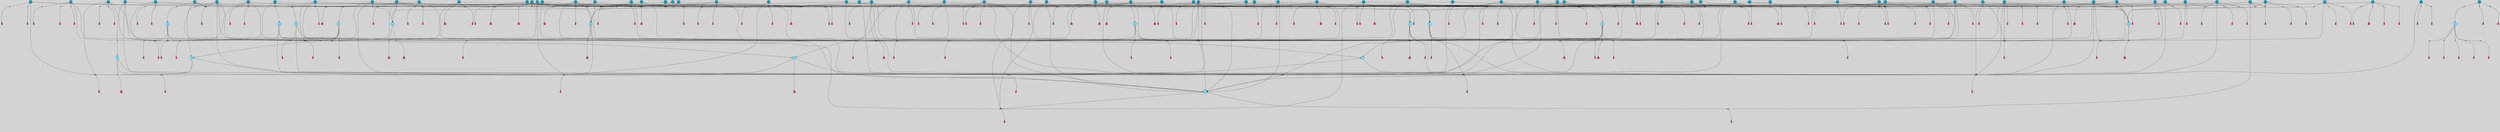 // File exported with GEGELATI v1.3.1
// On the 2024-04-08 17:47:03
// With the File::TPGGraphDotExporter
digraph{
	graph[pad = "0.212, 0.055" bgcolor = lightgray]
	node[shape=circle style = filled label = ""]
		T3 [fillcolor="#66ddff"]
		T4 [fillcolor="#66ddff"]
		T7 [fillcolor="#66ddff"]
		T9 [fillcolor="#66ddff"]
		T11 [fillcolor="#66ddff"]
		T24 [fillcolor="#66ddff"]
		T27 [fillcolor="#66ddff"]
		T54 [fillcolor="#66ddff"]
		T65 [fillcolor="#66ddff"]
		T82 [fillcolor="#1199bb"]
		T90 [fillcolor="#66ddff"]
		T91 [fillcolor="#1199bb"]
		T95 [fillcolor="#1199bb"]
		T106 [fillcolor="#66ddff"]
		T111 [fillcolor="#1199bb"]
		T116 [fillcolor="#1199bb"]
		T129 [fillcolor="#66ddff"]
		T130 [fillcolor="#66ddff"]
		T131 [fillcolor="#1199bb"]
		T148 [fillcolor="#1199bb"]
		T159 [fillcolor="#1199bb"]
		T164 [fillcolor="#66ddff"]
		T176 [fillcolor="#1199bb"]
		T180 [fillcolor="#1199bb"]
		T184 [fillcolor="#1199bb"]
		T186 [fillcolor="#1199bb"]
		T194 [fillcolor="#1199bb"]
		T195 [fillcolor="#1199bb"]
		T198 [fillcolor="#1199bb"]
		T201 [fillcolor="#1199bb"]
		T202 [fillcolor="#1199bb"]
		T204 [fillcolor="#1199bb"]
		T207 [fillcolor="#66ddff"]
		T210 [fillcolor="#1199bb"]
		T211 [fillcolor="#1199bb"]
		T212 [fillcolor="#66ddff"]
		T213 [fillcolor="#1199bb"]
		T125 [fillcolor="#1199bb"]
		T217 [fillcolor="#1199bb"]
		T218 [fillcolor="#1199bb"]
		T220 [fillcolor="#1199bb"]
		T222 [fillcolor="#1199bb"]
		T223 [fillcolor="#1199bb"]
		T227 [fillcolor="#1199bb"]
		T228 [fillcolor="#1199bb"]
		T229 [fillcolor="#1199bb"]
		T230 [fillcolor="#1199bb"]
		T233 [fillcolor="#1199bb"]
		T235 [fillcolor="#1199bb"]
		T236 [fillcolor="#1199bb"]
		T238 [fillcolor="#1199bb"]
		T239 [fillcolor="#1199bb"]
		T240 [fillcolor="#66ddff"]
		T242 [fillcolor="#1199bb"]
		T243 [fillcolor="#1199bb"]
		T245 [fillcolor="#1199bb"]
		T246 [fillcolor="#1199bb"]
		T247 [fillcolor="#1199bb"]
		T248 [fillcolor="#1199bb"]
		T250 [fillcolor="#1199bb"]
		T252 [fillcolor="#1199bb"]
		T253 [fillcolor="#1199bb"]
		T254 [fillcolor="#1199bb"]
		T256 [fillcolor="#1199bb"]
		T257 [fillcolor="#1199bb"]
		T258 [fillcolor="#1199bb"]
		T260 [fillcolor="#1199bb"]
		T261 [fillcolor="#1199bb"]
		T262 [fillcolor="#1199bb"]
		T263 [fillcolor="#1199bb"]
		T264 [fillcolor="#1199bb"]
		T266 [fillcolor="#1199bb"]
		T267 [fillcolor="#1199bb"]
		T268 [fillcolor="#1199bb"]
		T269 [fillcolor="#1199bb"]
		T270 [fillcolor="#1199bb"]
		T271 [fillcolor="#1199bb"]
		T272 [fillcolor="#1199bb"]
		T273 [fillcolor="#1199bb"]
		T274 [fillcolor="#1199bb"]
		T275 [fillcolor="#1199bb"]
		T276 [fillcolor="#1199bb"]
		T277 [fillcolor="#1199bb"]
		T278 [fillcolor="#1199bb"]
		T279 [fillcolor="#1199bb"]
		T280 [fillcolor="#1199bb"]
		T281 [fillcolor="#1199bb"]
		T282 [fillcolor="#1199bb"]
		T283 [fillcolor="#1199bb"]
		T284 [fillcolor="#1199bb"]
		T285 [fillcolor="#1199bb"]
		T286 [fillcolor="#1199bb"]
		T287 [fillcolor="#1199bb"]
		T288 [fillcolor="#1199bb"]
		T289 [fillcolor="#1199bb"]
		T290 [fillcolor="#1199bb"]
		P1239 [fillcolor="#cccccc" shape=point] //6|
		I1239 [shape=box style=invis label="6|1&2|6#1|7&#92;n10|7&2|0#1|5&#92;n9|4&0|1#2|2&#92;n8|6&0|0#1|0&#92;n"]
		P1239 -> I1239[style=invis]
		A1085 [fillcolor="#ff3366" shape=box margin=0.03 width=0 height=0 label="3"]
		T3 -> P1239 -> A1085
		P1240 [fillcolor="#cccccc" shape=point] //3|
		I1240 [shape=box style=invis label="7|6&2|4#0|2&#92;n10|3&2|7#1|4&#92;n11|6&0|4#0|1&#92;n7|1&0|0#2|6&#92;n7|6&0|3#2|6&#92;n4|0&2|6#0|1&#92;n4|4&2|5#0|2&#92;n4|6&0|4#2|7&#92;n10|0&2|3#1|5&#92;n2|6&0|5#0|2&#92;n1|0&2|3#0|7&#92;n1|6&2|0#0|5&#92;n6|2&0|1#0|7&#92;n9|2&0|3#2|7&#92;n5|3&0|6#0|6&#92;n1|7&2|5#2|3&#92;n8|1&2|7#0|6&#92;n1|0&2|5#2|1&#92;n7|1&2|2#2|5&#92;n7|4&2|6#0|3&#92;n"]
		P1240 -> I1240[style=invis]
		A1086 [fillcolor="#ff3366" shape=box margin=0.03 width=0 height=0 label="4"]
		T3 -> P1240 -> A1086
		P1241 [fillcolor="#cccccc" shape=point] //7|
		I1241 [shape=box style=invis label="0|2&2|4#2|6&#92;n5|3&0|6#0|1&#92;n4|7&2|6#0|5&#92;n7|6&0|7#0|5&#92;n10|7&2|2#1|1&#92;n"]
		P1241 -> I1241[style=invis]
		A1087 [fillcolor="#ff3366" shape=box margin=0.03 width=0 height=0 label="4"]
		T4 -> P1241 -> A1087
		P1242 [fillcolor="#cccccc" shape=point] //0|
		I1242 [shape=box style=invis label="2|5&0|1#0|6&#92;n6|1&2|2#2|7&#92;n8|0&0|3#1|4&#92;n4|3&2|5#2|4&#92;n8|1&2|4#0|0&#92;n6|6&0|1#2|6&#92;n11|7&2|4#2|5&#92;n6|2&2|4#0|2&#92;n8|5&2|4#2|4&#92;n2|1&2|1#2|2&#92;n2|7&2|5#2|6&#92;n9|7&0|5#0|4&#92;n1|2&0|5#2|6&#92;n4|2&2|3#2|7&#92;n3|3&2|1#0|2&#92;n"]
		P1242 -> I1242[style=invis]
		A1088 [fillcolor="#ff3366" shape=box margin=0.03 width=0 height=0 label="5"]
		T4 -> P1242 -> A1088
		P1243 [fillcolor="#cccccc" shape=point] //-3|
		I1243 [shape=box style=invis label="1|6&2|7#0|7&#92;n10|2&0|7#1|3&#92;n9|6&2|7#2|2&#92;n5|3&0|7#0|7&#92;n1|6&2|3#0|0&#92;n2|3&2|3#2|2&#92;n5|1&2|6#0|6&#92;n"]
		P1243 -> I1243[style=invis]
		A1089 [fillcolor="#ff3366" shape=box margin=0.03 width=0 height=0 label="7"]
		T7 -> P1243 -> A1089
		P1244 [fillcolor="#cccccc" shape=point] //5|
		I1244 [shape=box style=invis label="0|5&2|3#0|1&#92;n0|6&2|1#2|4&#92;n6|2&2|6#0|7&#92;n7|4&0|3#0|1&#92;n5|4&0|7#1|6&#92;n9|1&0|5#2|2&#92;n6|3&2|3#1|7&#92;n11|7&2|4#1|6&#92;n2|5&0|1#0|0&#92;n4|7&0|0#0|2&#92;n6|2&0|6#0|0&#92;n2|1&2|6#2|4&#92;n10|0&2|0#1|0&#92;n6|6&2|4#0|6&#92;n"]
		P1244 -> I1244[style=invis]
		A1090 [fillcolor="#ff3366" shape=box margin=0.03 width=0 height=0 label="8"]
		T7 -> P1244 -> A1090
		P1245 [fillcolor="#cccccc" shape=point] //-6|
		I1245 [shape=box style=invis label="11|1&0|7#2|0&#92;n10|4&0|1#1|0&#92;n4|3&2|4#2|1&#92;n0|5&2|0#0|0&#92;n6|1&0|0#0|3&#92;n8|2&2|0#0|4&#92;n11|4&2|0#1|6&#92;n7|0&2|6#2|3&#92;n5|3&2|6#2|0&#92;n2|0&2|0#0|4&#92;n"]
		P1245 -> I1245[style=invis]
		A1091 [fillcolor="#ff3366" shape=box margin=0.03 width=0 height=0 label="9"]
		T9 -> P1245 -> A1091
		P1246 [fillcolor="#cccccc" shape=point] //2|
		I1246 [shape=box style=invis label="6|3&2|7#1|4&#92;n8|6&0|0#2|5&#92;n2|1&0|2#0|3&#92;n8|7&0|6#0|4&#92;n2|1&2|0#0|1&#92;n0|0&2|2#2|3&#92;n6|6&0|7#2|1&#92;n6|1&0|7#2|6&#92;n5|4&2|7#0|4&#92;n0|3&0|4#2|0&#92;n11|0&2|0#2|5&#92;n4|5&2|5#2|4&#92;n5|7&0|6#0|4&#92;n9|7&2|5#0|3&#92;n5|4&2|1#0|3&#92;n5|3&0|1#1|7&#92;n0|4&0|3#2|5&#92;n"]
		P1246 -> I1246[style=invis]
		A1092 [fillcolor="#ff3366" shape=box margin=0.03 width=0 height=0 label="10"]
		T9 -> P1246 -> A1092
		P1247 [fillcolor="#cccccc" shape=point] //6|
		I1247 [shape=box style=invis label="3|0&2|7#2|2&#92;n3|2&0|4#2|5&#92;n5|1&0|2#1|0&#92;n8|7&0|1#2|0&#92;n8|5&0|3#0|6&#92;n0|2&0|2#2|3&#92;n1|5&2|5#0|5&#92;n5|6&0|6#0|7&#92;n6|7&0|0#2|6&#92;n1|2&2|3#0|0&#92;n7|7&2|3#0|4&#92;n0|7&2|7#0|6&#92;n1|0&2|2#2|7&#92;n4|4&0|1#0|0&#92;n"]
		P1247 -> I1247[style=invis]
		A1093 [fillcolor="#ff3366" shape=box margin=0.03 width=0 height=0 label="11"]
		T11 -> P1247 -> A1093
		P1248 [fillcolor="#cccccc" shape=point] //-4|
		I1248 [shape=box style=invis label="4|1&0|4#2|6&#92;n1|2&2|2#2|0&#92;n1|2&2|0#0|6&#92;n8|4&2|3#2|5&#92;n5|5&2|1#1|0&#92;n"]
		P1248 -> I1248[style=invis]
		A1094 [fillcolor="#ff3366" shape=box margin=0.03 width=0 height=0 label="12"]
		T11 -> P1248 -> A1094
		P1249 [fillcolor="#cccccc" shape=point] //-3|
		I1249 [shape=box style=invis label="8|1&2|3#0|5&#92;n0|6&0|5#0|5&#92;n3|7&2|1#0|6&#92;n3|5&0|1#0|0&#92;n9|5&2|0#0|4&#92;n3|5&0|2#0|3&#92;n10|6&2|4#1|0&#92;n9|4&2|7#2|6&#92;n1|7&2|5#2|2&#92;n"]
		P1249 -> I1249[style=invis]
		A1095 [fillcolor="#ff3366" shape=box margin=0.03 width=0 height=0 label="5"]
		T4 -> P1249 -> A1095
		P1250 [fillcolor="#cccccc" shape=point] //1|
		I1250 [shape=box style=invis label="5|1&0|6#2|7&#92;n2|4&0|4#2|2&#92;n0|6&0|5#0|4&#92;n10|6&2|5#1|6&#92;n9|3&0|1#1|7&#92;n10|3&2|2#1|0&#92;n5|0&0|0#2|1&#92;n11|3&2|3#1|5&#92;n10|3&0|1#1|0&#92;n2|4&0|1#0|1&#92;n0|2&0|3#2|4&#92;n9|2&2|1#2|5&#92;n11|7&2|6#2|6&#92;n"]
		P1250 -> I1250[style=invis]
		T24 -> P1250 -> T7
		P1251 [fillcolor="#cccccc" shape=point] //5|
		I1251 [shape=box style=invis label="3|0&2|0#0|1&#92;n3|0&0|7#0|1&#92;n5|3&0|2#2|6&#92;n4|4&2|4#2|6&#92;n11|2&0|7#1|6&#92;n2|7&2|2#2|5&#92;n9|3&2|6#2|7&#92;n7|7&0|0#0|4&#92;n6|1&2|4#2|3&#92;n5|4&2|0#1|6&#92;n1|3&0|7#0|4&#92;n"]
		P1251 -> I1251[style=invis]
		A1096 [fillcolor="#ff3366" shape=box margin=0.03 width=0 height=0 label="7"]
		T24 -> P1251 -> A1096
		P1252 [fillcolor="#cccccc" shape=point] //-2|
		I1252 [shape=box style=invis label="4|1&0|4#0|3&#92;n4|2&0|5#2|0&#92;n5|5&2|6#0|5&#92;n1|4&0|1#0|2&#92;n6|3&2|7#1|5&#92;n0|4&2|0#0|3&#92;n8|5&2|5#1|2&#92;n10|7&2|7#1|1&#92;n3|4&0|0#2|1&#92;n3|6&2|5#2|5&#92;n8|3&0|1#0|7&#92;n10|0&2|7#1|3&#92;n4|1&2|4#0|1&#92;n9|3&2|0#0|4&#92;n3|6&2|0#0|4&#92;n1|2&0|6#2|1&#92;n4|0&2|1#2|2&#92;n"]
		P1252 -> I1252[style=invis]
		A1097 [fillcolor="#ff3366" shape=box margin=0.03 width=0 height=0 label="14"]
		T24 -> P1252 -> A1097
		P1253 [fillcolor="#cccccc" shape=point] //2|
		I1253 [shape=box style=invis label="9|1&2|3#0|1&#92;n5|2&2|0#2|4&#92;n3|6&2|5#2|7&#92;n7|0&2|5#0|4&#92;n1|2&0|3#0|5&#92;n7|3&2|7#0|0&#92;n"]
		P1253 -> I1253[style=invis]
		A1098 [fillcolor="#ff3366" shape=box margin=0.03 width=0 height=0 label="2"]
		T27 -> P1253 -> A1098
		P1254 [fillcolor="#cccccc" shape=point] //-6|
		I1254 [shape=box style=invis label="7|5&0|4#0|4&#92;n11|0&2|5#2|1&#92;n"]
		P1254 -> I1254[style=invis]
		A1099 [fillcolor="#ff3366" shape=box margin=0.03 width=0 height=0 label="3"]
		T27 -> P1254 -> A1099
		T27 -> P1240
		T27 -> P1242
		P1255 [fillcolor="#cccccc" shape=point] //0|
		I1255 [shape=box style=invis label="4|0&0|3#2|7&#92;n10|2&0|3#1|7&#92;n3|5&0|2#0|3&#92;n4|5&0|0#2|1&#92;n10|7&2|0#1|2&#92;n5|3&2|3#1|6&#92;n9|5&2|0#0|4&#92;n5|4&2|7#0|2&#92;n10|3&2|7#1|4&#92;n7|2&0|1#2|6&#92;n8|6&0|5#0|5&#92;n8|7&2|3#0|5&#92;n2|6&2|4#0|0&#92;n"]
		P1255 -> I1255[style=invis]
		A1100 [fillcolor="#ff3366" shape=box margin=0.03 width=0 height=0 label="5"]
		T27 -> P1255 -> A1100
		P1256 [fillcolor="#cccccc" shape=point] //8|
		I1256 [shape=box style=invis label="9|0&0|1#2|0&#92;n10|1&2|5#1|4&#92;n8|2&2|6#0|4&#92;n2|4&2|5#2|3&#92;n4|2&2|2#0|2&#92;n7|5&0|2#0|0&#92;n8|2&2|1#1|3&#92;n8|7&0|7#2|1&#92;n1|1&0|0#0|7&#92;n5|6&2|5#1|0&#92;n6|6&2|5#0|0&#92;n11|4&0|3#2|6&#92;n4|2&2|4#0|7&#92;n5|6&0|1#2|0&#92;n11|3&0|2#0|7&#92;n"]
		P1256 -> I1256[style=invis]
		A1101 [fillcolor="#ff3366" shape=box margin=0.03 width=0 height=0 label="6"]
		T54 -> P1256 -> A1101
		T54 -> P1251
		P1257 [fillcolor="#cccccc" shape=point] //-10|
		I1257 [shape=box style=invis label="3|6&0|0#0|4&#92;n4|1&2|4#0|1&#92;n5|1&0|1#0|4&#92;n5|5&2|6#0|5&#92;n6|5&0|6#0|3&#92;n11|1&2|0#0|1&#92;n0|7&2|0#0|3&#92;n1|2&0|6#0|1&#92;n8|0&0|4#2|0&#92;n0|4&0|7#2|7&#92;n7|0&2|7#1|3&#92;n3|1&0|5#2|5&#92;n5|1&0|4#0|3&#92;n2|2&0|2#0|0&#92;n8|3&0|1#0|7&#92;n3|0&0|3#0|5&#92;n7|2&0|5#2|0&#92;n6|3&2|7#1|5&#92;n4|7&2|7#2|1&#92;n"]
		P1257 -> I1257[style=invis]
		A1102 [fillcolor="#ff3366" shape=box margin=0.03 width=0 height=0 label="14"]
		T54 -> P1257 -> A1102
		T54 -> P1244
		T65 -> P1241
		T65 -> P1242
		P1258 [fillcolor="#cccccc" shape=point] //7|
		I1258 [shape=box style=invis label="4|0&2|1#2|2&#92;n4|2&0|5#2|0&#92;n5|5&2|6#0|5&#92;n1|4&0|1#0|2&#92;n6|3&2|7#1|5&#92;n0|4&2|0#0|3&#92;n8|5&2|5#1|4&#92;n1|2&0|6#2|1&#92;n3|4&0|0#2|1&#92;n3|6&2|5#2|5&#92;n8|3&0|1#0|7&#92;n10|0&2|2#1|3&#92;n4|1&2|4#0|1&#92;n10|7&2|7#1|1&#92;n4|1&0|4#0|3&#92;n"]
		P1258 -> I1258[style=invis]
		A1103 [fillcolor="#ff3366" shape=box margin=0.03 width=0 height=0 label="14"]
		T65 -> P1258 -> A1103
		P1259 [fillcolor="#cccccc" shape=point] //6|
		I1259 [shape=box style=invis label="7|0&2|5#1|2&#92;n10|6&2|1#1|3&#92;n7|5&0|2#0|7&#92;n10|7&0|1#1|5&#92;n4|6&2|5#0|5&#92;n4|4&0|7#2|7&#92;n"]
		P1259 -> I1259[style=invis]
		A1104 [fillcolor="#ff3366" shape=box margin=0.03 width=0 height=0 label="7"]
		T82 -> P1259 -> A1104
		P1260 [fillcolor="#cccccc" shape=point] //6|
		I1260 [shape=box style=invis label="0|5&2|3#0|1&#92;n0|6&2|1#2|4&#92;n9|1&0|5#2|2&#92;n7|4&0|3#0|1&#92;n5|4&0|7#1|6&#92;n2|5&0|1#0|0&#92;n6|3&2|3#1|7&#92;n11|7&2|4#1|6&#92;n6|2&2|6#0|1&#92;n4|7&0|0#0|2&#92;n6|2&0|6#0|0&#92;n9|1&2|6#2|4&#92;n10|0&2|0#1|0&#92;n6|6&2|4#0|6&#92;n"]
		P1260 -> I1260[style=invis]
		A1105 [fillcolor="#ff3366" shape=box margin=0.03 width=0 height=0 label="8"]
		T82 -> P1260 -> A1105
		T82 -> P1245
		P1261 [fillcolor="#cccccc" shape=point] //-2|
		I1261 [shape=box style=invis label="8|4&2|1#2|5&#92;n4|1&0|7#2|1&#92;n5|7&2|3#2|2&#92;n10|4&2|5#1|7&#92;n10|0&2|6#1|3&#92;n4|5&2|7#0|6&#92;n9|5&2|4#0|4&#92;n2|4&0|5#0|7&#92;n11|1&2|4#2|6&#92;n5|6&0|7#1|2&#92;n2|7&2|7#2|6&#92;n5|2&0|5#1|5&#92;n3|0&0|6#0|2&#92;n4|0&0|4#2|4&#92;n4|4&2|6#0|7&#92;n10|6&2|0#1|4&#92;n9|7&0|3#1|4&#92;n1|4&2|6#0|3&#92;n11|5&2|6#0|3&#92;n0|3&0|5#0|1&#92;n"]
		P1261 -> I1261[style=invis]
		A1106 [fillcolor="#ff3366" shape=box margin=0.03 width=0 height=0 label="13"]
		T90 -> P1261 -> A1106
		P1262 [fillcolor="#cccccc" shape=point] //4|
		I1262 [shape=box style=invis label="7|1&2|6#1|3&#92;n10|1&0|3#1|6&#92;n8|5&2|3#2|1&#92;n11|5&0|0#2|6&#92;n4|1&0|6#0|0&#92;n11|1&0|2#0|3&#92;n2|0&2|1#0|7&#92;n"]
		P1262 -> I1262[style=invis]
		A1107 [fillcolor="#ff3366" shape=box margin=0.03 width=0 height=0 label="2"]
		T90 -> P1262 -> A1107
		P1263 [fillcolor="#cccccc" shape=point] //7|
		I1263 [shape=box style=invis label="10|3&0|1#1|4&#92;n4|6&0|0#0|2&#92;n4|5&0|6#0|0&#92;n4|3&0|6#2|1&#92;n7|0&0|3#1|2&#92;n4|7&0|6#0|5&#92;n7|6&0|7#0|6&#92;n6|6&0|0#0|3&#92;n11|1&0|4#2|5&#92;n10|2&0|3#1|2&#92;n"]
		P1263 -> I1263[style=invis]
		A1108 [fillcolor="#ff3366" shape=box margin=0.03 width=0 height=0 label="4"]
		T90 -> P1263 -> A1108
		T90 -> P1249
		P1264 [fillcolor="#cccccc" shape=point] //-7|
		I1264 [shape=box style=invis label="3|0&2|0#0|1&#92;n1|1&0|2#0|4&#92;n11|2&0|7#1|6&#92;n9|7&0|0#0|4&#92;n3|0&0|7#0|1&#92;n9|3&2|6#2|7&#92;n5|3&0|2#2|6&#92;n6|1&2|4#2|3&#92;n5|4&2|0#1|6&#92;n1|3&0|7#0|7&#92;n"]
		P1264 -> I1264[style=invis]
		A1109 [fillcolor="#ff3366" shape=box margin=0.03 width=0 height=0 label="7"]
		T90 -> P1264 -> A1109
		P1265 [fillcolor="#cccccc" shape=point] //-5|
		I1265 [shape=box style=invis label="10|6&2|5#1|6&#92;n9|3&0|1#1|7&#92;n2|4&0|1#0|1&#92;n11|3&0|7#1|6&#92;n5|1&0|6#2|7&#92;n8|0&0|0#0|1&#92;n0|6&0|7#0|4&#92;n6|7&2|6#2|6&#92;n11|0&2|3#0|5&#92;n"]
		P1265 -> I1265[style=invis]
		T91 -> P1265 -> T7
		P1266 [fillcolor="#cccccc" shape=point] //-2|
		I1266 [shape=box style=invis label="3|0&2|0#0|1&#92;n5|3&2|6#2|7&#92;n9|1&0|3#2|5&#92;n5|3&0|2#2|6&#92;n4|4&2|4#2|6&#92;n11|2&0|7#1|6&#92;n2|7&2|2#2|5&#92;n3|0&0|7#0|1&#92;n6|1&2|4#2|3&#92;n5|4&2|0#1|6&#92;n1|3&0|7#0|4&#92;n"]
		P1266 -> I1266[style=invis]
		A1110 [fillcolor="#ff3366" shape=box margin=0.03 width=0 height=0 label="7"]
		T91 -> P1266 -> A1110
		P1267 [fillcolor="#cccccc" shape=point] //9|
		I1267 [shape=box style=invis label="9|0&2|4#1|2&#92;n10|3&0|5#1|7&#92;n"]
		P1267 -> I1267[style=invis]
		A1111 [fillcolor="#ff3366" shape=box margin=0.03 width=0 height=0 label="3"]
		T91 -> P1267 -> A1111
		T91 -> P1262
		P1268 [fillcolor="#cccccc" shape=point] //4|
		I1268 [shape=box style=invis label="4|3&0|6#0|3&#92;n5|7&2|3#2|2&#92;n5|6&0|7#1|2&#92;n1|4&2|6#0|3&#92;n8|4&2|1#2|5&#92;n9|5&2|4#1|4&#92;n2|4&0|5#0|7&#92;n10|0&0|6#1|3&#92;n3|0&0|6#0|2&#92;n2|7&2|7#2|6&#92;n5|2&0|5#1|5&#92;n10|4&2|5#1|7&#92;n4|0&0|4#2|4&#92;n11|1&0|4#2|6&#92;n10|6&2|0#1|4&#92;n9|7&0|3#1|4&#92;n4|5&2|7#0|6&#92;n11|5&2|6#2|3&#92;n0|3&0|5#0|1&#92;n"]
		P1268 -> I1268[style=invis]
		A1112 [fillcolor="#ff3366" shape=box margin=0.03 width=0 height=0 label="13"]
		T95 -> P1268 -> A1112
		P1269 [fillcolor="#cccccc" shape=point] //8|
		I1269 [shape=box style=invis label="9|7&0|5#2|5&#92;n3|3&2|3#0|2&#92;n9|5&2|2#1|0&#92;n2|3&0|6#0|3&#92;n4|4&2|5#2|7&#92;n11|3&2|0#1|5&#92;n6|6&2|1#2|2&#92;n4|6&0|1#2|2&#92;n2|5&2|7#2|2&#92;n7|7&2|2#2|3&#92;n6|5&0|3#2|6&#92;n6|7&0|6#0|2&#92;n"]
		P1269 -> I1269[style=invis]
		A1113 [fillcolor="#ff3366" shape=box margin=0.03 width=0 height=0 label="14"]
		T95 -> P1269 -> A1113
		P1270 [fillcolor="#cccccc" shape=point] //2|
		I1270 [shape=box style=invis label="4|1&0|4#2|6&#92;n5|5&2|1#1|0&#92;n1|0&2|0#0|6&#92;n8|4&2|3#2|5&#92;n"]
		P1270 -> I1270[style=invis]
		T95 -> P1270 -> T11
		P1271 [fillcolor="#cccccc" shape=point] //-9|
		I1271 [shape=box style=invis label="2|0&2|0#2|1&#92;n4|4&2|4#2|6&#92;n9|1&0|3#1|7&#92;n5|3&0|2#2|6&#92;n2|7&2|2#2|5&#92;n5|4&2|0#1|6&#92;n3|0&0|7#0|1&#92;n1|3&0|7#0|4&#92;n11|6&2|2#0|7&#92;n7|7&0|0#0|4&#92;n11|0&0|7#1|6&#92;n9|3&2|6#2|7&#92;n"]
		P1271 -> I1271[style=invis]
		A1114 [fillcolor="#ff3366" shape=box margin=0.03 width=0 height=0 label="7"]
		T95 -> P1271 -> A1114
		P1272 [fillcolor="#cccccc" shape=point] //-8|
		I1272 [shape=box style=invis label="7|5&0|4#2|4&#92;n"]
		P1272 -> I1272[style=invis]
		A1115 [fillcolor="#ff3366" shape=box margin=0.03 width=0 height=0 label="3"]
		T95 -> P1272 -> A1115
		P1273 [fillcolor="#cccccc" shape=point] //-2|
		I1273 [shape=box style=invis label="11|7&2|0#1|7&#92;n4|3&0|1#2|5&#92;n0|4&2|4#2|7&#92;n1|6&0|0#0|4&#92;n4|0&0|0#0|5&#92;n0|6&2|3#2|0&#92;n9|6&2|5#1|3&#92;n0|7&2|1#2|5&#92;n4|4&0|5#0|1&#92;n10|4&0|0#1|0&#92;n"]
		P1273 -> I1273[style=invis]
		A1116 [fillcolor="#ff3366" shape=box margin=0.03 width=0 height=0 label="12"]
		T106 -> P1273 -> A1116
		P1274 [fillcolor="#cccccc" shape=point] //-1|
		I1274 [shape=box style=invis label="1|7&2|1#0|6&#92;n8|1&2|3#0|5&#92;n10|6&2|7#1|0&#92;n1|7&2|5#0|2&#92;n0|3&0|3#2|2&#92;n3|5&0|1#0|0&#92;n3|5&0|2#0|3&#92;n1|5&2|0#0|4&#92;n5|7&2|2#2|5&#92;n4|0&2|3#0|3&#92;n"]
		P1274 -> I1274[style=invis]
		T106 -> P1274 -> T3
		T106 -> P1240
		P1275 [fillcolor="#cccccc" shape=point] //-9|
		I1275 [shape=box style=invis label="10|2&0|7#1|3&#92;n1|0&2|1#0|1&#92;n5|1&2|7#0|7&#92;n0|6&2|7#2|2&#92;n10|3&2|7#1|2&#92;n2|3&2|3#2|2&#92;n"]
		P1275 -> I1275[style=invis]
		A1117 [fillcolor="#ff3366" shape=box margin=0.03 width=0 height=0 label="7"]
		T106 -> P1275 -> A1117
		P1276 [fillcolor="#cccccc" shape=point] //-5|
		I1276 [shape=box style=invis label="0|0&2|3#0|2&#92;n10|5&0|6#1|3&#92;n7|3&0|6#2|3&#92;n3|4&0|6#0|6&#92;n10|5&0|2#1|1&#92;n5|0&0|1#0|3&#92;n6|6&2|5#1|5&#92;n7|4&0|2#1|7&#92;n5|7&0|1#2|5&#92;n1|5&0|0#0|3&#92;n7|5&2|1#2|6&#92;n9|0&0|2#0|0&#92;n4|0&2|4#0|0&#92;n4|6&0|0#2|3&#92;n3|1&0|6#2|5&#92;n7|7&2|1#2|3&#92;n9|4&2|2#0|6&#92;n"]
		P1276 -> I1276[style=invis]
		T111 -> P1276 -> T9
		P1277 [fillcolor="#cccccc" shape=point] //7|
		I1277 [shape=box style=invis label="7|4&2|1#2|0&#92;n4|1&2|4#2|3&#92;n5|0&2|0#2|2&#92;n6|1&2|4#2|6&#92;n"]
		P1277 -> I1277[style=invis]
		A1118 [fillcolor="#ff3366" shape=box margin=0.03 width=0 height=0 label="9"]
		T111 -> P1277 -> A1118
		P1278 [fillcolor="#cccccc" shape=point] //2|
		I1278 [shape=box style=invis label="3|0&2|0#0|1&#92;n11|2&0|7#1|6&#92;n8|7&2|4#0|5&#92;n5|3&0|2#2|6&#92;n4|4&2|4#2|6&#92;n3|0&0|7#0|1&#92;n2|7&2|2#2|5&#92;n9|3&2|6#2|7&#92;n7|7&0|0#0|4&#92;n6|1&2|4#1|3&#92;n5|4&2|0#1|6&#92;n1|3&0|7#0|4&#92;n"]
		P1278 -> I1278[style=invis]
		A1119 [fillcolor="#ff3366" shape=box margin=0.03 width=0 height=0 label="7"]
		T111 -> P1278 -> A1119
		T111 -> P1245
		P1279 [fillcolor="#cccccc" shape=point] //-4|
		I1279 [shape=box style=invis label="9|7&0|0#2|0&#92;n6|6&0|5#2|0&#92;n7|3&0|0#0|4&#92;n3|5&0|3#0|3&#92;n9|1&0|1#1|1&#92;n11|5&2|7#1|5&#92;n1|5&2|5#0|2&#92;n6|0&0|6#2|5&#92;n0|3&2|4#2|5&#92;n1|6&2|5#2|2&#92;n9|5&2|1#2|2&#92;n"]
		P1279 -> I1279[style=invis]
		T116 -> P1279 -> T9
		P1280 [fillcolor="#cccccc" shape=point] //4|
		I1280 [shape=box style=invis label="9|2&0|6#2|1&#92;n11|5&0|1#2|0&#92;n2|4&0|4#2|1&#92;n5|0&2|4#0|2&#92;n"]
		P1280 -> I1280[style=invis]
		A1120 [fillcolor="#ff3366" shape=box margin=0.03 width=0 height=0 label="3"]
		T116 -> P1280 -> A1120
		P1281 [fillcolor="#cccccc" shape=point] //-2|
		I1281 [shape=box style=invis label="5|2&2|0#2|4&#92;n9|1&2|3#0|1&#92;n3|6&2|5#2|7&#92;n7|0&2|1#0|4&#92;n1|2&0|3#0|5&#92;n7|3&2|7#0|0&#92;n"]
		P1281 -> I1281[style=invis]
		A1121 [fillcolor="#ff3366" shape=box margin=0.03 width=0 height=0 label="2"]
		T116 -> P1281 -> A1121
		T116 -> P1240
		T116 -> P1255
		T129 -> P1256
		T129 -> P1251
		P1282 [fillcolor="#cccccc" shape=point] //10|
		I1282 [shape=box style=invis label="4|5&2|7#2|1&#92;n1|7&2|3#0|6&#92;n3|5&2|2#0|3&#92;n10|3&0|7#1|4&#92;n7|1&0|4#2|6&#92;n10|2&0|3#1|7&#92;n9|5&2|0#0|4&#92;n4|0&0|3#2|7&#92;n11|4&2|6#1|2&#92;n5|4&2|7#0|2&#92;n2|6&2|4#0|0&#92;n6|5&0|7#2|1&#92;n5|3&2|3#1|6&#92;n10|7&2|0#1|2&#92;n"]
		P1282 -> I1282[style=invis]
		A1122 [fillcolor="#ff3366" shape=box margin=0.03 width=0 height=0 label="5"]
		T129 -> P1282 -> A1122
		P1283 [fillcolor="#cccccc" shape=point] //5|
		I1283 [shape=box style=invis label="9|4&2|3#1|3&#92;n0|4&2|4#0|5&#92;n6|1&2|6#2|5&#92;n4|0&0|5#2|0&#92;n"]
		P1283 -> I1283[style=invis]
		A1123 [fillcolor="#ff3366" shape=box margin=0.03 width=0 height=0 label="7"]
		T129 -> P1283 -> A1123
		P1284 [fillcolor="#cccccc" shape=point] //6|
		I1284 [shape=box style=invis label="9|4&2|7#0|6&#92;n8|4&0|1#1|0&#92;n1|3&0|0#2|1&#92;n2|4&0|6#2|2&#92;n5|1&2|5#0|7&#92;n3|0&0|3#2|6&#92;n2|2&2|6#0|2&#92;n8|4&0|4#2|2&#92;n5|1&2|4#0|3&#92;n9|4&0|6#0|6&#92;n5|0&2|2#1|5&#92;n11|7&0|0#1|1&#92;n0|4&0|3#0|3&#92;n7|7&2|4#2|5&#92;n1|5&0|1#2|1&#92;n"]
		P1284 -> I1284[style=invis]
		A1124 [fillcolor="#ff3366" shape=box margin=0.03 width=0 height=0 label="1"]
		T129 -> P1284 -> A1124
		T130 -> P1265
		T130 -> P1267
		T130 -> P1262
		P1285 [fillcolor="#cccccc" shape=point] //-10|
		I1285 [shape=box style=invis label="8|4&0|2#0|1&#92;n5|3&2|6#2|7&#92;n3|1&2|7#0|6&#92;n4|7&0|4#0|2&#92;n1|7&2|6#0|4&#92;n10|5&2|1#1|5&#92;n4|0&0|7#0|7&#92;n6|6&0|0#0|1&#92;n10|4&2|1#1|0&#92;n"]
		P1285 -> I1285[style=invis]
		A1125 [fillcolor="#ff3366" shape=box margin=0.03 width=0 height=0 label="5"]
		T130 -> P1285 -> A1125
		P1286 [fillcolor="#cccccc" shape=point] //6|
		I1286 [shape=box style=invis label="10|4&2|6#1|2&#92;n8|4&0|1#1|0&#92;n0|4&2|6#0|0&#92;n8|4&2|5#2|1&#92;n7|5&2|5#1|0&#92;n3|6&0|6#2|2&#92;n1|7&0|7#0|5&#92;n2|0&0|7#2|4&#92;n2|6&2|2#0|0&#92;n0|7&2|7#0|7&#92;n11|6&0|4#2|2&#92;n5|5&0|0#0|1&#92;n10|1&0|0#1|0&#92;n7|3&0|1#2|5&#92;n9|2&2|7#1|5&#92;n9|4&2|6#2|7&#92;n1|6&2|4#2|2&#92;n3|3&2|2#0|7&#92;n1|6&2|0#0|0&#92;n6|4&2|6#1|0&#92;n"]
		P1286 -> I1286[style=invis]
		A1126 [fillcolor="#ff3366" shape=box margin=0.03 width=0 height=0 label="1"]
		T131 -> P1286 -> A1126
		P1287 [fillcolor="#cccccc" shape=point] //9|
		I1287 [shape=box style=invis label="11|0&2|0#1|1&#92;n3|6&0|6#0|0&#92;n1|4&0|0#2|4&#92;n7|5&2|2#1|3&#92;n11|7&2|6#1|7&#92;n5|2&0|6#1|5&#92;n9|5&0|6#0|3&#92;n2|2&2|7#0|5&#92;n9|3&2|2#2|0&#92;n11|0&2|7#0|1&#92;n1|1&2|0#0|1&#92;n6|6&0|6#1|2&#92;n9|7&0|1#0|3&#92;n2|0&2|4#2|5&#92;n2|4&2|2#0|0&#92;n6|1&2|1#1|7&#92;n10|7&2|5#1|6&#92;n11|5&2|7#2|4&#92;n"]
		P1287 -> I1287[style=invis]
		A1127 [fillcolor="#ff3366" shape=box margin=0.03 width=0 height=0 label="1"]
		T131 -> P1287 -> A1127
		T131 -> P1254
		P1288 [fillcolor="#cccccc" shape=point] //5|
		I1288 [shape=box style=invis label="3|0&0|0#0|1&#92;n5|6&0|4#0|3&#92;n4|4&2|4#2|6&#92;n11|2&0|7#1|6&#92;n2|7&2|2#2|5&#92;n9|3&2|6#2|7&#92;n7|7&0|0#0|4&#92;n6|1&2|4#2|3&#92;n5|4&2|0#1|6&#92;n5|3&0|2#2|6&#92;n1|3&0|7#0|4&#92;n"]
		P1288 -> I1288[style=invis]
		A1128 [fillcolor="#ff3366" shape=box margin=0.03 width=0 height=0 label="7"]
		T131 -> P1288 -> A1128
		T131 -> P1283
		P1289 [fillcolor="#cccccc" shape=point] //-1|
		I1289 [shape=box style=invis label="11|7&2|0#1|7&#92;n1|5&2|4#2|4&#92;n4|3&0|1#0|5&#92;n1|6&0|0#0|4&#92;n8|6&2|4#0|0&#92;n4|0&0|0#0|5&#92;n10|4&2|0#1|0&#92;n9|6&2|5#1|3&#92;n0|7&2|1#0|5&#92;n0|6&2|3#2|0&#92;n4|4&0|5#0|1&#92;n"]
		P1289 -> I1289[style=invis]
		A1129 [fillcolor="#ff3366" shape=box margin=0.03 width=0 height=0 label="12"]
		T148 -> P1289 -> A1129
		P1290 [fillcolor="#cccccc" shape=point] //1|
		I1290 [shape=box style=invis label="2|2&2|3#0|2&#92;n2|2&0|5#2|5&#92;n8|4&0|1#1|0&#92;n9|7&0|6#0|3&#92;n5|1&2|2#0|7&#92;n10|7&0|7#1|3&#92;n7|7&2|4#2|5&#92;n5|5&0|2#2|1&#92;n2|6&2|2#0|0&#92;n9|3&2|2#2|0&#92;n0|6&0|6#2|2&#92;n7|7&0|1#2|3&#92;n3|6&0|1#0|5&#92;n1|5&0|1#2|7&#92;n"]
		P1290 -> I1290[style=invis]
		A1130 [fillcolor="#ff3366" shape=box margin=0.03 width=0 height=0 label="1"]
		T148 -> P1290 -> A1130
		P1291 [fillcolor="#cccccc" shape=point] //-9|
		I1291 [shape=box style=invis label="4|7&2|6#0|5&#92;n11|3&0|2#2|6&#92;n10|2&2|4#1|6&#92;n3|0&2|6#2|7&#92;n4|3&0|5#0|7&#92;n2|3&0|7#0|7&#92;n10|6&0|7#1|5&#92;n10|1&2|2#1|1&#92;n1|7&0|3#2|6&#92;n"]
		P1291 -> I1291[style=invis]
		A1131 [fillcolor="#ff3366" shape=box margin=0.03 width=0 height=0 label="4"]
		T148 -> P1291 -> A1131
		P1292 [fillcolor="#cccccc" shape=point] //7|
		I1292 [shape=box style=invis label="7|2&0|4#1|3&#92;n7|7&0|0#0|4&#92;n4|4&2|4#2|6&#92;n2|3&2|2#2|5&#92;n8|0&0|2#2|1&#92;n9|3&2|6#2|7&#92;n6|4&2|4#2|3&#92;n3|3&2|0#0|1&#92;n6|4&2|0#1|6&#92;n5|3&0|7#0|4&#92;n"]
		P1292 -> I1292[style=invis]
		A1132 [fillcolor="#ff3366" shape=box margin=0.03 width=0 height=0 label="7"]
		T148 -> P1292 -> A1132
		P1293 [fillcolor="#cccccc" shape=point] //-6|
		I1293 [shape=box style=invis label="9|0&2|0#0|1&#92;n3|2&0|2#0|3&#92;n5|4&0|5#1|7&#92;n2|1&0|4#0|3&#92;n9|2&2|0#2|4&#92;n7|6&0|4#0|2&#92;n2|3&0|6#2|6&#92;n1|2&0|3#2|0&#92;n"]
		P1293 -> I1293[style=invis]
		T148 -> P1293 -> T54
		P1294 [fillcolor="#cccccc" shape=point] //7|
		I1294 [shape=box style=invis label="7|0&2|1#2|0&#92;n9|7&2|1#1|7&#92;n8|2&0|1#1|0&#92;n6|6&0|2#1|1&#92;n2|2&0|5#0|0&#92;n5|7&0|0#2|1&#92;n5|1&2|5#1|5&#92;n4|7&2|4#2|3&#92;n10|5&2|2#1|5&#92;n1|3&2|2#2|0&#92;n10|2&2|6#1|5&#92;n"]
		P1294 -> I1294[style=invis]
		A1133 [fillcolor="#ff3366" shape=box margin=0.03 width=0 height=0 label="1"]
		T159 -> P1294 -> A1133
		P1295 [fillcolor="#cccccc" shape=point] //7|
		I1295 [shape=box style=invis label="7|4&2|7#0|4&#92;n4|6&0|1#2|5&#92;n2|1&2|3#0|0&#92;n4|3&2|0#0|1&#92;n0|0&2|7#2|7&#92;n7|7&0|5#2|3&#92;n5|0&2|1#2|2&#92;n10|0&0|4#1|2&#92;n4|4&0|7#0|0&#92;n6|7&0|2#0|1&#92;n1|4&2|5#0|4&#92;n"]
		P1295 -> I1295[style=invis]
		A1134 [fillcolor="#ff3366" shape=box margin=0.03 width=0 height=0 label="0"]
		T159 -> P1295 -> A1134
		P1296 [fillcolor="#cccccc" shape=point] //5|
		I1296 [shape=box style=invis label="0|5&2|3#0|1&#92;n0|6&2|1#2|4&#92;n6|2&2|6#0|7&#92;n9|0&2|7#1|1&#92;n7|4&0|3#0|1&#92;n11|7&2|4#1|6&#92;n9|1&0|5#2|2&#92;n5|4&0|7#1|6&#92;n2|5&0|1#0|0&#92;n4|7&0|0#0|2&#92;n6|2&0|6#0|0&#92;n2|1&2|6#2|4&#92;n10|0&0|0#1|0&#92;n6|6&2|4#0|6&#92;n"]
		P1296 -> I1296[style=invis]
		T159 -> P1296 -> T129
		T164 -> P1242
		P1297 [fillcolor="#cccccc" shape=point] //-1|
		I1297 [shape=box style=invis label="6|4&0|4#2|4&#92;n4|5&2|5#2|4&#92;n9|7&2|5#0|3&#92;n3|7&2|6#0|6&#92;n8|7&0|6#0|4&#92;n2|1&2|0#0|1&#92;n8|6&0|0#2|5&#92;n2|1&0|2#0|3&#92;n6|1&0|7#2|6&#92;n6|3&0|1#1|6&#92;n5|4&2|7#0|4&#92;n0|7&0|4#2|0&#92;n11|0&2|0#2|5&#92;n3|7&2|0#2|7&#92;n8|3&2|7#1|4&#92;n5|7&0|6#0|4&#92;n0|0&2|3#2|3&#92;n5|4&2|1#0|3&#92;n0|4&0|3#2|5&#92;n"]
		P1297 -> I1297[style=invis]
		A1135 [fillcolor="#ff3366" shape=box margin=0.03 width=0 height=0 label="10"]
		T164 -> P1297 -> A1135
		P1298 [fillcolor="#cccccc" shape=point] //-7|
		I1298 [shape=box style=invis label="6|1&0|2#0|3&#92;n1|2&0|1#2|0&#92;n10|3&2|2#1|1&#92;n0|1&0|2#0|7&#92;n4|6&2|7#2|4&#92;n6|0&2|7#0|6&#92;n"]
		P1298 -> I1298[style=invis]
		A1136 [fillcolor="#ff3366" shape=box margin=0.03 width=0 height=0 label="7"]
		T164 -> P1298 -> A1136
		P1299 [fillcolor="#cccccc" shape=point] //-6|
		I1299 [shape=box style=invis label="11|7&0|1#0|6&#92;n3|5&0|1#0|3&#92;n1|5&0|5#0|6&#92;n1|7&2|5#2|2&#92;n0|0&0|2#2|2&#92;n4|4&0|1#0|5&#92;n6|4&2|2#0|2&#92;n0|6&2|5#0|5&#92;n0|3&2|2#2|6&#92;n"]
		P1299 -> I1299[style=invis]
		A1137 [fillcolor="#ff3366" shape=box margin=0.03 width=0 height=0 label="5"]
		T164 -> P1299 -> A1137
		T164 -> P1268
		P1300 [fillcolor="#cccccc" shape=point] //3|
		I1300 [shape=box style=invis label="4|7&0|7#2|7&#92;n11|5&2|6#0|2&#92;n5|5&2|6#2|0&#92;n3|2&0|6#0|3&#92;n10|2&2|5#1|5&#92;n9|4&2|3#1|5&#92;n2|5&2|7#2|4&#92;n11|3&2|5#1|0&#92;n7|0&0|7#2|1&#92;n1|2&0|5#0|1&#92;n"]
		P1300 -> I1300[style=invis]
		A1138 [fillcolor="#ff3366" shape=box margin=0.03 width=0 height=0 label="5"]
		T176 -> P1300 -> A1138
		P1301 [fillcolor="#cccccc" shape=point] //2|
		I1301 [shape=box style=invis label="7|1&0|6#0|1&#92;n5|2&2|5#1|6&#92;n10|1&2|1#1|1&#92;n4|7&0|4#2|2&#92;n11|7&0|4#2|7&#92;n5|0&0|5#1|7&#92;n8|2&0|5#2|4&#92;n10|0&2|6#1|6&#92;n5|1&0|1#2|3&#92;n1|6&2|0#0|1&#92;n9|6&2|2#1|4&#92;n3|4&2|3#0|0&#92;n10|1&0|1#1|0&#92;n2|2&0|1#2|1&#92;n3|1&2|7#0|3&#92;n"]
		P1301 -> I1301[style=invis]
		A1139 [fillcolor="#ff3366" shape=box margin=0.03 width=0 height=0 label="10"]
		T176 -> P1301 -> A1139
		T176 -> P1274
		P1302 [fillcolor="#cccccc" shape=point] //-3|
		I1302 [shape=box style=invis label="6|3&2|4#1|4&#92;n5|3&0|1#1|7&#92;n2|1&0|2#2|3&#92;n8|7&0|6#0|4&#92;n2|1&2|0#0|1&#92;n0|0&2|2#2|3&#92;n6|1&0|7#2|6&#92;n5|7&0|2#0|4&#92;n0|3&0|4#2|0&#92;n11|0&2|0#2|5&#92;n6|0&2|0#1|4&#92;n8|6&0|2#2|5&#92;n5|4&2|1#0|3&#92;n9|7&2|5#0|3&#92;n5|4&2|7#0|4&#92;n"]
		P1302 -> I1302[style=invis]
		A1140 [fillcolor="#ff3366" shape=box margin=0.03 width=0 height=0 label="10"]
		T176 -> P1302 -> A1140
		P1303 [fillcolor="#cccccc" shape=point] //4|
		I1303 [shape=box style=invis label="7|1&0|6#0|1&#92;n5|2&2|5#1|6&#92;n10|1&2|1#1|1&#92;n9|6&2|2#1|4&#92;n4|7&0|4#2|2&#92;n9|6&0|4#1|1&#92;n10|0&2|6#1|6&#92;n5|1&0|1#2|3&#92;n1|6&2|0#0|1&#92;n8|2&0|5#2|4&#92;n3|4&2|3#0|0&#92;n10|1&0|5#1|0&#92;n2|2&0|1#2|1&#92;n3|1&2|7#0|3&#92;n"]
		P1303 -> I1303[style=invis]
		A1141 [fillcolor="#ff3366" shape=box margin=0.03 width=0 height=0 label="10"]
		T176 -> P1303 -> A1141
		T180 -> P1287
		T180 -> P1254
		T180 -> P1283
		P1304 [fillcolor="#cccccc" shape=point] //10|
		I1304 [shape=box style=invis label="9|6&0|1#2|4&#92;n8|6&2|5#2|3&#92;n2|6&2|7#2|1&#92;n7|4&2|5#2|0&#92;n2|4&2|4#0|1&#92;n10|5&0|2#1|6&#92;n8|0&2|7#1|1&#92;n"]
		P1304 -> I1304[style=invis]
		T180 -> P1304 -> T24
		P1305 [fillcolor="#cccccc" shape=point] //-9|
		I1305 [shape=box style=invis label="6|0&2|0#0|0&#92;n5|1&0|2#0|4&#92;n10|3&2|0#1|3&#92;n9|4&0|7#2|7&#92;n10|6&2|4#1|0&#92;n3|6&2|0#0|5&#92;n"]
		P1305 -> I1305[style=invis]
		A1142 [fillcolor="#ff3366" shape=box margin=0.03 width=0 height=0 label="5"]
		T180 -> P1305 -> A1142
		T184 -> P1265
		P1306 [fillcolor="#cccccc" shape=point] //-9|
		I1306 [shape=box style=invis label="10|3&0|5#1|7&#92;n9|0&2|4#1|3&#92;n"]
		P1306 -> I1306[style=invis]
		A1143 [fillcolor="#ff3366" shape=box margin=0.03 width=0 height=0 label="3"]
		T184 -> P1306 -> A1143
		P1307 [fillcolor="#cccccc" shape=point] //-6|
		I1307 [shape=box style=invis label="3|5&0|0#0|2&#92;n6|6&2|1#2|6&#92;n4|6&0|1#2|5&#92;n7|1&0|6#1|3&#92;n11|1&2|4#0|5&#92;n1|2&0|1#2|3&#92;n4|3&0|5#2|4&#92;n4|0&0|5#2|0&#92;n8|5&2|4#2|4&#92;n2|4&0|1#0|6&#92;n5|1&2|4#0|0&#92;n3|3&2|1#0|2&#92;n9|7&0|5#0|4&#92;n2|2&0|6#2|0&#92;n7|1&2|2#2|2&#92;n"]
		P1307 -> I1307[style=invis]
		A1144 [fillcolor="#ff3366" shape=box margin=0.03 width=0 height=0 label="5"]
		T184 -> P1307 -> A1144
		P1308 [fillcolor="#cccccc" shape=point] //3|
		I1308 [shape=box style=invis label="7|2&0|2#2|4&#92;n0|4&0|6#2|7&#92;n9|0&0|1#2|2&#92;n8|6&0|0#1|0&#92;n"]
		P1308 -> I1308[style=invis]
		A1145 [fillcolor="#ff3366" shape=box margin=0.03 width=0 height=0 label="3"]
		T184 -> P1308 -> A1145
		T184 -> P1300
		T186 -> P1242
		P1309 [fillcolor="#cccccc" shape=point] //3|
		I1309 [shape=box style=invis label="8|2&2|7#1|7&#92;n10|7&0|7#1|6&#92;n0|3&0|0#2|3&#92;n9|7&2|6#0|3&#92;n4|4&2|1#0|1&#92;n5|6&2|0#1|4&#92;n4|5&0|1#0|2&#92;n0|0&2|0#0|5&#92;n6|1&0|7#0|6&#92;n"]
		P1309 -> I1309[style=invis]
		A1146 [fillcolor="#ff3366" shape=box margin=0.03 width=0 height=0 label="0"]
		T186 -> P1309 -> A1146
		T186 -> P1279
		P1310 [fillcolor="#cccccc" shape=point] //-2|
		I1310 [shape=box style=invis label="1|0&0|3#0|3&#92;n2|7&0|4#0|4&#92;n11|6&2|1#1|4&#92;n6|1&2|5#0|0&#92;n2|0&2|0#0|6&#92;n1|3&2|1#0|4&#92;n"]
		P1310 -> I1310[style=invis]
		A1147 [fillcolor="#ff3366" shape=box margin=0.03 width=0 height=0 label="2"]
		T194 -> P1310 -> A1147
		P1311 [fillcolor="#cccccc" shape=point] //3|
		I1311 [shape=box style=invis label="5|4&2|7#0|4&#92;n0|4&0|3#2|5&#92;n8|6&0|0#2|5&#92;n2|1&0|2#0|3&#92;n9|7&0|6#0|4&#92;n0|0&2|2#2|3&#92;n6|6&0|7#2|1&#92;n6|1&0|7#2|6&#92;n0|3&0|4#2|0&#92;n11|0&2|0#2|5&#92;n4|5&2|5#2|4&#92;n5|3&0|1#1|7&#92;n9|7&2|2#0|3&#92;n5|4&2|1#0|3&#92;n5|0&0|6#0|4&#92;n0|0&0|1#2|0&#92;n"]
		P1311 -> I1311[style=invis]
		A1148 [fillcolor="#ff3366" shape=box margin=0.03 width=0 height=0 label="10"]
		T194 -> P1311 -> A1148
		T194 -> P1274
		P1312 [fillcolor="#cccccc" shape=point] //10|
		I1312 [shape=box style=invis label="6|1&2|4#2|3&#92;n3|0&0|7#0|1&#92;n5|3&0|2#2|6&#92;n4|4&0|4#2|6&#92;n5|4&2|0#1|6&#92;n10|5&0|6#1|5&#92;n2|5&2|1#2|2&#92;n1|3&0|7#0|4&#92;n3|0&2|0#0|1&#92;n11|2&0|5#1|6&#92;n9|3&2|6#2|7&#92;n7|7&0|0#0|4&#92;n"]
		P1312 -> I1312[style=invis]
		A1149 [fillcolor="#ff3366" shape=box margin=0.03 width=0 height=0 label="7"]
		T194 -> P1312 -> A1149
		P1313 [fillcolor="#cccccc" shape=point] //5|
		I1313 [shape=box style=invis label="3|0&2|0#2|1&#92;n3|0&0|7#0|1&#92;n5|3&0|2#2|6&#92;n4|4&2|4#2|6&#92;n5|4&2|0#1|6&#92;n2|7&2|2#2|5&#92;n1|3&0|7#0|4&#92;n11|6&2|2#0|7&#92;n7|7&0|0#0|4&#92;n6|1&2|4#2|3&#92;n11|0&0|7#1|6&#92;n9|3&2|6#2|7&#92;n"]
		P1313 -> I1313[style=invis]
		A1150 [fillcolor="#ff3366" shape=box margin=0.03 width=0 height=0 label="7"]
		T195 -> P1313 -> A1150
		P1314 [fillcolor="#cccccc" shape=point] //4|
		I1314 [shape=box style=invis label="7|1&0|6#0|1&#92;n6|7&2|7#1|7&#92;n10|1&2|1#1|1&#92;n9|6&2|2#1|4&#92;n4|7&0|4#2|2&#92;n9|6&0|5#1|1&#92;n10|0&2|6#1|6&#92;n5|1&0|1#2|3&#92;n10|1&0|5#1|0&#92;n3|4&2|3#0|0&#92;n8|2&0|5#2|4&#92;n1|6&2|0#0|0&#92;n2|3&0|1#2|6&#92;n5|2&2|2#1|6&#92;n2|2&0|1#2|1&#92;n3|1&2|7#0|3&#92;n6|7&2|3#0|4&#92;n"]
		P1314 -> I1314[style=invis]
		A1151 [fillcolor="#ff3366" shape=box margin=0.03 width=0 height=0 label="10"]
		T195 -> P1314 -> A1151
		P1315 [fillcolor="#cccccc" shape=point] //-4|
		I1315 [shape=box style=invis label="0|4&0|0#2|7&#92;n8|5&2|4#2|4&#92;n4|3&2|5#2|4&#92;n11|7&2|2#2|5&#92;n6|5&2|2#2|7&#92;n3|2&0|7#0|7&#92;n3|3&2|1#0|3&#92;n2|6&0|3#2|5&#92;n0|1&2|6#2|2&#92;n8|2&0|0#1|6&#92;n0|7&0|5#0|4&#92;n9|5&0|3#2|7&#92;n2|7&2|5#2|6&#92;n9|0&2|0#0|1&#92;n1|2&2|4#0|2&#92;n"]
		P1315 -> I1315[style=invis]
		T195 -> P1315 -> T27
		T195 -> P1295
		P1316 [fillcolor="#cccccc" shape=point] //-3|
		I1316 [shape=box style=invis label="0|0&2|7#2|7&#92;n4|6&0|2#2|5&#92;n2|1&2|3#0|0&#92;n4|3&2|0#0|1&#92;n7|4&2|7#0|4&#92;n5|0&2|1#2|2&#92;n10|0&0|4#1|2&#92;n4|4&0|7#0|0&#92;n6|7&0|2#0|1&#92;n1|4&2|5#0|4&#92;n"]
		P1316 -> I1316[style=invis]
		A1152 [fillcolor="#ff3366" shape=box margin=0.03 width=0 height=0 label="0"]
		T198 -> P1316 -> A1152
		P1317 [fillcolor="#cccccc" shape=point] //-3|
		I1317 [shape=box style=invis label="3|7&0|0#0|2&#92;n11|5&0|1#1|1&#92;n4|1&0|6#2|6&#92;n4|0&0|1#0|5&#92;n"]
		P1317 -> I1317[style=invis]
		T198 -> P1317 -> T24
		T198 -> P1251
		T198 -> P1281
		P1318 [fillcolor="#cccccc" shape=point] //-9|
		I1318 [shape=box style=invis label="4|1&0|4#2|6&#92;n11|0&2|0#0|6&#92;n8|4&2|3#2|5&#92;n6|0&0|3#0|1&#92;n"]
		P1318 -> I1318[style=invis]
		T198 -> P1318 -> T11
		P1319 [fillcolor="#cccccc" shape=point] //-5|
		I1319 [shape=box style=invis label="7|1&0|6#0|1&#92;n5|2&2|5#1|6&#92;n10|1&2|1#1|1&#92;n9|6&2|2#1|4&#92;n4|7&0|4#2|2&#92;n9|6&0|4#1|1&#92;n3|1&2|7#0|3&#92;n5|1&0|1#2|3&#92;n1|6&2|0#0|1&#92;n8|2&0|5#2|4&#92;n3|4&2|5#0|0&#92;n10|1&0|5#1|0&#92;n2|2&0|1#2|1&#92;n10|0&2|6#1|6&#92;n"]
		P1319 -> I1319[style=invis]
		A1153 [fillcolor="#ff3366" shape=box margin=0.03 width=0 height=0 label="10"]
		T201 -> P1319 -> A1153
		T201 -> P1290
		P1320 [fillcolor="#cccccc" shape=point] //1|
		I1320 [shape=box style=invis label="5|4&0|7#1|6&#92;n0|6&2|1#2|4&#92;n7|4&0|3#0|1&#92;n0|5&2|3#0|1&#92;n9|1&0|5#2|2&#92;n6|3&2|3#1|7&#92;n11|7&2|4#1|6&#92;n2|5&0|1#0|0&#92;n7|5&2|3#1|1&#92;n4|7&0|0#0|2&#92;n6|2&0|6#0|0&#92;n2|1&2|6#2|4&#92;n10|0&2|7#1|0&#92;n6|6&2|4#0|6&#92;n"]
		P1320 -> I1320[style=invis]
		A1154 [fillcolor="#ff3366" shape=box margin=0.03 width=0 height=0 label="8"]
		T201 -> P1320 -> A1154
		T201 -> P1317
		P1321 [fillcolor="#cccccc" shape=point] //9|
		I1321 [shape=box style=invis label="4|3&2|0#0|1&#92;n4|6&0|1#2|5&#92;n2|1&2|3#0|0&#92;n7|4&2|7#0|4&#92;n0|0&2|7#2|7&#92;n11|7&0|5#2|3&#92;n5|0&2|1#2|2&#92;n10|0&0|4#1|2&#92;n4|4&0|7#0|0&#92;n6|7&0|2#0|1&#92;n1|4&2|5#0|4&#92;n"]
		P1321 -> I1321[style=invis]
		A1155 [fillcolor="#ff3366" shape=box margin=0.03 width=0 height=0 label="0"]
		T202 -> P1321 -> A1155
		P1322 [fillcolor="#cccccc" shape=point] //4|
		I1322 [shape=box style=invis label="1|2&0|3#2|7&#92;n3|1&2|3#2|1&#92;n3|2&2|5#2|3&#92;n10|7&0|5#1|6&#92;n8|3&2|2#1|5&#92;n4|2&0|5#2|5&#92;n9|3&2|5#2|6&#92;n10|7&0|0#1|1&#92;n9|2&0|7#1|5&#92;n4|0&2|6#2|0&#92;n0|4&0|7#2|2&#92;n11|1&0|7#1|3&#92;n3|5&0|2#0|3&#92;n5|7&0|5#1|3&#92;n8|3&2|5#0|7&#92;n3|7&2|3#0|4&#92;n3|2&2|2#0|2&#92;n1|3&0|2#0|5&#92;n5|3&0|1#1|3&#92;n0|1&0|7#0|1&#92;n"]
		P1322 -> I1322[style=invis]
		A1156 [fillcolor="#ff3366" shape=box margin=0.03 width=0 height=0 label="11"]
		T202 -> P1322 -> A1156
		T202 -> P1250
		T202 -> P1308
		T204 -> P1270
		T204 -> P1313
		P1323 [fillcolor="#cccccc" shape=point] //-4|
		I1323 [shape=box style=invis label="7|5&2|5#1|5&#92;n9|6&2|3#0|3&#92;n10|6&2|1#1|0&#92;n8|0&0|5#1|3&#92;n6|6&2|5#0|7&#92;n7|5&2|2#0|7&#92;n"]
		P1323 -> I1323[style=invis]
		A1157 [fillcolor="#ff3366" shape=box margin=0.03 width=0 height=0 label="7"]
		T204 -> P1323 -> A1157
		T204 -> P1239
		T207 -> P1294
		T207 -> P1317
		P1324 [fillcolor="#cccccc" shape=point] //5|
		I1324 [shape=box style=invis label="8|1&2|6#0|6&#92;n3|0&0|7#0|1&#92;n11|3&0|2#2|6&#92;n4|4&2|4#2|6&#92;n11|2&0|7#1|6&#92;n2|7&2|2#2|5&#92;n7|7&0|0#0|4&#92;n6|1&2|4#2|3&#92;n5|4&2|0#1|6&#92;n3|0&2|0#0|1&#92;n1|3&0|7#0|4&#92;n"]
		P1324 -> I1324[style=invis]
		A1158 [fillcolor="#ff3366" shape=box margin=0.03 width=0 height=0 label="7"]
		T207 -> P1324 -> A1158
		P1325 [fillcolor="#cccccc" shape=point] //5|
		I1325 [shape=box style=invis label="10|4&2|6#1|2&#92;n8|4&0|1#1|0&#92;n0|4&2|6#0|0&#92;n8|4&2|5#2|1&#92;n7|5&2|5#1|0&#92;n3|6&0|6#2|2&#92;n1|7&0|7#0|5&#92;n2|0&0|7#2|4&#92;n9|4&2|6#2|7&#92;n2|6&2|2#0|0&#92;n11|7&2|7#0|7&#92;n5|5&0|0#0|1&#92;n10|1&0|0#1|0&#92;n7|3&0|1#2|5&#92;n9|2&2|7#1|5&#92;n9|0&2|5#1|2&#92;n1|6&2|4#2|2&#92;n3|3&2|2#0|7&#92;n1|6&2|0#0|0&#92;n6|4&2|6#1|0&#92;n"]
		P1325 -> I1325[style=invis]
		A1159 [fillcolor="#ff3366" shape=box margin=0.03 width=0 height=0 label="1"]
		T207 -> P1325 -> A1159
		P1326 [fillcolor="#cccccc" shape=point] //7|
		I1326 [shape=box style=invis label="6|1&2|6#2|7&#92;n7|0&2|4#2|3&#92;n3|3&0|7#0|6&#92;n5|4&0|2#2|4&#92;n8|5&2|6#2|7&#92;n0|0&2|3#0|3&#92;n5|4&2|4#2|6&#92;n"]
		P1326 -> I1326[style=invis]
		T207 -> P1326 -> T4
		T210 -> P1295
		T210 -> P1251
		T210 -> P1286
		P1327 [fillcolor="#cccccc" shape=point] //2|
		I1327 [shape=box style=invis label="4|5&2|7#2|1&#92;n1|7&2|3#0|6&#92;n3|5&2|2#0|3&#92;n10|3&2|7#1|4&#92;n7|1&0|4#2|6&#92;n4|0&0|3#2|7&#92;n9|5&2|0#0|4&#92;n10|2&0|3#1|7&#92;n11|4&2|6#1|2&#92;n10|3&2|1#1|6&#92;n5|4&2|7#0|2&#92;n2|6&2|4#0|0&#92;n6|5&0|7#2|1&#92;n5|3&2|3#1|6&#92;n10|7&2|0#1|2&#92;n"]
		P1327 -> I1327[style=invis]
		A1160 [fillcolor="#ff3366" shape=box margin=0.03 width=0 height=0 label="5"]
		T210 -> P1327 -> A1160
		T210 -> P1287
		T211 -> P1289
		P1328 [fillcolor="#cccccc" shape=point] //-10|
		I1328 [shape=box style=invis label="9|6&0|2#2|6&#92;n11|0&2|6#1|5&#92;n10|6&0|7#1|5&#92;n3|0&0|6#0|7&#92;n9|4&2|6#0|3&#92;n10|6&2|4#1|6&#92;n"]
		P1328 -> I1328[style=invis]
		A1161 [fillcolor="#ff3366" shape=box margin=0.03 width=0 height=0 label="4"]
		T211 -> P1328 -> A1161
		T211 -> P1292
		T211 -> P1293
		T211 -> P1283
		P1329 [fillcolor="#cccccc" shape=point] //5|
		I1329 [shape=box style=invis label="9|4&2|3#1|3&#92;n0|4&2|4#0|5&#92;n6|1&2|6#2|5&#92;n4|0&0|5#2|0&#92;n"]
		P1329 -> I1329[style=invis]
		A1162 [fillcolor="#ff3366" shape=box margin=0.03 width=0 height=0 label="7"]
		T212 -> P1329 -> A1162
		P1330 [fillcolor="#cccccc" shape=point] //10|
		I1330 [shape=box style=invis label="4|5&2|7#2|1&#92;n1|7&2|3#0|6&#92;n3|5&2|2#0|3&#92;n10|3&0|7#1|4&#92;n7|1&0|4#2|6&#92;n10|2&0|3#1|7&#92;n9|5&2|0#0|4&#92;n4|0&0|3#2|7&#92;n11|4&2|6#1|2&#92;n5|4&2|7#0|2&#92;n2|6&2|4#0|0&#92;n6|5&0|7#2|1&#92;n5|3&2|3#1|6&#92;n10|7&2|0#1|2&#92;n"]
		P1330 -> I1330[style=invis]
		A1163 [fillcolor="#ff3366" shape=box margin=0.03 width=0 height=0 label="5"]
		T212 -> P1330 -> A1163
		P1331 [fillcolor="#cccccc" shape=point] //6|
		I1331 [shape=box style=invis label="9|4&2|7#0|6&#92;n8|4&0|1#1|0&#92;n1|3&0|0#2|1&#92;n2|4&0|6#2|2&#92;n5|1&2|5#0|7&#92;n3|0&0|3#2|6&#92;n2|2&2|6#0|2&#92;n8|4&0|4#2|2&#92;n5|1&2|4#0|3&#92;n9|4&0|6#0|6&#92;n5|0&2|2#1|5&#92;n11|7&0|0#1|1&#92;n0|4&0|3#0|3&#92;n7|7&2|4#2|5&#92;n1|5&0|1#2|1&#92;n"]
		P1331 -> I1331[style=invis]
		A1164 [fillcolor="#ff3366" shape=box margin=0.03 width=0 height=0 label="1"]
		T212 -> P1331 -> A1164
		P1332 [fillcolor="#cccccc" shape=point] //5|
		I1332 [shape=box style=invis label="3|0&2|0#0|1&#92;n3|0&0|7#0|1&#92;n5|3&0|2#2|6&#92;n4|4&2|4#2|6&#92;n11|2&0|7#1|6&#92;n2|7&2|2#2|5&#92;n9|3&2|6#2|7&#92;n7|7&0|0#0|4&#92;n6|1&2|4#2|3&#92;n5|4&2|0#1|6&#92;n1|3&0|7#0|4&#92;n"]
		P1332 -> I1332[style=invis]
		A1165 [fillcolor="#ff3366" shape=box margin=0.03 width=0 height=0 label="7"]
		T212 -> P1332 -> A1165
		P1333 [fillcolor="#cccccc" shape=point] //8|
		I1333 [shape=box style=invis label="9|0&0|1#2|0&#92;n10|1&2|5#1|4&#92;n8|2&2|6#0|4&#92;n2|4&2|5#2|3&#92;n4|2&2|2#0|2&#92;n7|5&0|2#0|0&#92;n8|2&2|1#1|3&#92;n8|7&0|7#2|1&#92;n1|1&0|0#0|7&#92;n5|6&2|5#1|0&#92;n6|6&2|5#0|0&#92;n11|4&0|3#2|6&#92;n4|2&2|4#0|7&#92;n5|6&0|1#2|0&#92;n11|3&0|2#0|7&#92;n"]
		P1333 -> I1333[style=invis]
		A1166 [fillcolor="#ff3366" shape=box margin=0.03 width=0 height=0 label="6"]
		T212 -> P1333 -> A1166
		P1334 [fillcolor="#cccccc" shape=point] //5|
		I1334 [shape=box style=invis label="0|5&2|3#0|1&#92;n0|6&2|1#2|4&#92;n6|2&2|6#0|7&#92;n9|0&2|7#1|1&#92;n7|4&0|3#0|1&#92;n11|7&2|4#1|6&#92;n9|1&0|5#2|2&#92;n5|4&0|7#1|6&#92;n2|5&0|1#0|0&#92;n4|7&0|0#0|2&#92;n6|2&0|6#0|0&#92;n2|1&2|6#2|4&#92;n10|0&0|0#1|0&#92;n6|6&2|4#0|6&#92;n"]
		P1334 -> I1334[style=invis]
		T213 -> P1334 -> T212
		P1335 [fillcolor="#cccccc" shape=point] //7|
		I1335 [shape=box style=invis label="7|4&2|7#0|4&#92;n4|6&0|1#2|5&#92;n2|1&2|3#0|0&#92;n4|3&2|0#0|1&#92;n0|0&2|7#2|7&#92;n7|7&0|5#2|3&#92;n5|0&2|1#2|2&#92;n10|0&0|4#1|2&#92;n4|4&0|7#0|0&#92;n6|7&0|2#0|1&#92;n1|4&2|5#0|4&#92;n"]
		P1335 -> I1335[style=invis]
		A1167 [fillcolor="#ff3366" shape=box margin=0.03 width=0 height=0 label="0"]
		T213 -> P1335 -> A1167
		P1336 [fillcolor="#cccccc" shape=point] //7|
		I1336 [shape=box style=invis label="7|0&2|1#2|0&#92;n9|7&2|1#1|7&#92;n8|2&0|1#1|0&#92;n6|6&0|2#1|1&#92;n2|2&0|5#0|0&#92;n5|7&0|0#2|1&#92;n5|1&2|5#1|5&#92;n4|7&2|4#2|3&#92;n10|5&2|2#1|5&#92;n1|3&2|2#2|0&#92;n10|2&2|6#1|5&#92;n"]
		P1336 -> I1336[style=invis]
		A1168 [fillcolor="#ff3366" shape=box margin=0.03 width=0 height=0 label="1"]
		T213 -> P1336 -> A1168
		T125 -> P1242
		T125 -> P1279
		P1337 [fillcolor="#cccccc" shape=point] //-4|
		I1337 [shape=box style=invis label="0|5&2|3#0|1&#92;n0|6&2|1#2|4&#92;n11|7&2|4#1|6&#92;n7|4&0|3#0|1&#92;n5|4&2|7#1|6&#92;n2|5&0|1#0|0&#92;n6|3&2|3#1|7&#92;n9|1&0|5#2|2&#92;n6|2&2|6#0|1&#92;n7|3&0|6#0|1&#92;n4|7&0|0#0|2&#92;n6|2&0|6#0|0&#92;n9|1&2|6#2|4&#92;n10|0&2|0#1|0&#92;n6|6&2|4#0|6&#92;n"]
		P1337 -> I1337[style=invis]
		A1169 [fillcolor="#ff3366" shape=box margin=0.03 width=0 height=0 label="8"]
		T125 -> P1337 -> A1169
		T125 -> P1250
		P1338 [fillcolor="#cccccc" shape=point] //-8|
		I1338 [shape=box style=invis label="0|4&0|3#2|5&#92;n2|1&0|2#2|3&#92;n8|7&0|6#0|4&#92;n0|4&2|4#0|1&#92;n9|4&2|5#0|3&#92;n0|0&2|7#2|3&#92;n4|5&2|5#2|4&#92;n5|7&0|6#0|4&#92;n5|4&2|7#0|4&#92;n0|3&0|4#2|0&#92;n6|3&2|2#1|4&#92;n11|7&2|0#2|5&#92;n6|1&0|7#2|5&#92;n5|3&0|1#1|7&#92;n2|0&2|0#0|1&#92;n6|6&0|7#2|1&#92;n"]
		P1338 -> I1338[style=invis]
		A1170 [fillcolor="#ff3366" shape=box margin=0.03 width=0 height=0 label="10"]
		T217 -> P1338 -> A1170
		P1339 [fillcolor="#cccccc" shape=point] //-4|
		I1339 [shape=box style=invis label="3|0&2|4#2|6&#92;n8|0&2|3#2|1&#92;n7|1&2|6#1|3&#92;n4|1&0|6#0|0&#92;n2|5&2|1#0|7&#92;n"]
		P1339 -> I1339[style=invis]
		A1171 [fillcolor="#ff3366" shape=box margin=0.03 width=0 height=0 label="2"]
		T217 -> P1339 -> A1171
		P1340 [fillcolor="#cccccc" shape=point] //-3|
		I1340 [shape=box style=invis label="9|6&2|6#1|4&#92;n0|5&0|0#0|2&#92;n6|0&0|5#0|5&#92;n7|1&2|2#2|2&#92;n0|3&0|3#0|7&#92;n0|3&2|2#0|5&#92;n4|4&2|1#2|3&#92;n2|7&2|6#0|4&#92;n10|4&0|3#1|0&#92;n6|2&0|0#0|0&#92;n5|2&2|3#0|2&#92;n9|7&0|5#0|3&#92;n2|7&2|4#2|3&#92;n9|4&0|6#1|5&#92;n"]
		P1340 -> I1340[style=invis]
		A1172 [fillcolor="#ff3366" shape=box margin=0.03 width=0 height=0 label="1"]
		T217 -> P1340 -> A1172
		P1341 [fillcolor="#cccccc" shape=point] //5|
		I1341 [shape=box style=invis label="1|6&2|7#0|7&#92;n9|2&2|7#2|2&#92;n10|2&0|7#1|3&#92;n5|3&0|7#0|7&#92;n7|0&2|7#2|2&#92;n1|6&2|3#0|0&#92;n2|3&2|3#2|2&#92;n"]
		P1341 -> I1341[style=invis]
		A1173 [fillcolor="#ff3366" shape=box margin=0.03 width=0 height=0 label="7"]
		T217 -> P1341 -> A1173
		P1342 [fillcolor="#cccccc" shape=point] //-4|
		I1342 [shape=box style=invis label="0|7&2|5#0|4&#92;n8|5&0|5#2|7&#92;n5|6&0|7#0|4&#92;n7|0&0|5#2|1&#92;n10|6&2|1#1|2&#92;n0|0&2|1#0|6&#92;n8|4&0|5#0|6&#92;n4|2&0|5#2|4&#92;n"]
		P1342 -> I1342[style=invis]
		A1174 [fillcolor="#ff3366" shape=box margin=0.03 width=0 height=0 label="5"]
		T217 -> P1342 -> A1174
		T218 -> P1274
		T218 -> P1240
		P1343 [fillcolor="#cccccc" shape=point] //10|
		I1343 [shape=box style=invis label="10|2&0|7#1|3&#92;n1|0&2|1#0|1&#92;n5|1&2|7#0|7&#92;n2|3&2|3#2|2&#92;n0|0&2|7#2|2&#92;n"]
		P1343 -> I1343[style=invis]
		A1175 [fillcolor="#ff3366" shape=box margin=0.03 width=0 height=0 label="7"]
		T218 -> P1343 -> A1175
		T218 -> P1273
		T218 -> P1262
		P1344 [fillcolor="#cccccc" shape=point] //7|
		I1344 [shape=box style=invis label="3|3&2|7#0|4&#92;n4|3&2|6#0|3&#92;n8|4&0|6#1|2&#92;n5|6&2|3#0|4&#92;n0|7&2|1#0|5&#92;n8|7&2|2#2|5&#92;n9|1&0|0#1|0&#92;n10|1&2|1#1|4&#92;n10|5&0|6#1|7&#92;n5|2&2|3#0|4&#92;n2|0&2|6#2|7&#92;n1|7&0|1#0|7&#92;n"]
		P1344 -> I1344[style=invis]
		A1176 [fillcolor="#ff3366" shape=box margin=0.03 width=0 height=0 label="2"]
		T220 -> P1344 -> A1176
		T220 -> P1272
		T220 -> P1271
		P1345 [fillcolor="#cccccc" shape=point] //-4|
		I1345 [shape=box style=invis label="1|1&0|6#2|6&#92;n10|2&2|6#1|4&#92;n8|0&2|2#2|2&#92;n"]
		P1345 -> I1345[style=invis]
		A1177 [fillcolor="#ff3366" shape=box margin=0.03 width=0 height=0 label="9"]
		T220 -> P1345 -> A1177
		P1346 [fillcolor="#cccccc" shape=point] //-1|
		I1346 [shape=box style=invis label="6|5&2|4#1|4&#92;n0|7&2|6#2|1&#92;n3|5&0|7#2|7&#92;n1|7&0|7#0|4&#92;n1|0&2|0#0|0&#92;n2|1&2|4#0|4&#92;n"]
		P1346 -> I1346[style=invis]
		T222 -> P1346 -> T7
		T222 -> P1266
		T222 -> P1267
		P1347 [fillcolor="#cccccc" shape=point] //8|
		I1347 [shape=box style=invis label="10|3&2|2#1|5&#92;n6|3&0|7#1|3&#92;n0|0&2|0#0|4&#92;n4|0&2|0#0|7&#92;n4|5&0|4#2|2&#92;n0|6&2|0#2|0&#92;n10|3&0|1#1|0&#92;n1|3&2|7#2|2&#92;n8|2&2|0#0|4&#92;n3|7&0|0#0|5&#92;n11|2&0|3#1|4&#92;n6|5&0|1#1|6&#92;n5|0&0|7#0|0&#92;n6|4&2|0#1|6&#92;n"]
		P1347 -> I1347[style=invis]
		A1178 [fillcolor="#ff3366" shape=box margin=0.03 width=0 height=0 label="9"]
		T222 -> P1347 -> A1178
		P1348 [fillcolor="#cccccc" shape=point] //10|
		I1348 [shape=box style=invis label="10|4&2|6#1|2&#92;n8|4&0|1#1|0&#92;n0|4&2|6#0|0&#92;n8|5&2|5#2|1&#92;n2|6&0|2#0|0&#92;n1|7&0|7#0|5&#92;n1|6&2|4#2|2&#92;n7|5&2|5#1|0&#92;n0|7&2|2#0|7&#92;n11|6&0|4#2|2&#92;n5|5&0|0#0|1&#92;n10|1&0|0#1|0&#92;n7|3&0|1#2|5&#92;n3|6&0|6#2|2&#92;n9|4&2|6#2|7&#92;n2|0&0|7#2|4&#92;n3|2&2|1#2|2&#92;n3|3&2|2#0|7&#92;n1|6&2|0#0|0&#92;n6|4&2|6#1|0&#92;n"]
		P1348 -> I1348[style=invis]
		A1179 [fillcolor="#ff3366" shape=box margin=0.03 width=0 height=0 label="1"]
		T223 -> P1348 -> A1179
		P1349 [fillcolor="#cccccc" shape=point] //10|
		I1349 [shape=box style=invis label="6|2&2|2#0|7&#92;n6|1&0|3#2|5&#92;n2|5&2|2#2|5&#92;n7|7&0|0#0|4&#92;n9|6&2|0#0|6&#92;n5|5&0|2#2|6&#92;n6|1&2|7#2|3&#92;n9|3&2|6#2|7&#92;n7|0&2|4#0|1&#92;n2|6&2|4#0|7&#92;n5|4&2|0#2|5&#92;n10|0&2|7#1|2&#92;n"]
		P1349 -> I1349[style=invis]
		A1180 [fillcolor="#ff3366" shape=box margin=0.03 width=0 height=0 label="7"]
		T223 -> P1349 -> A1180
		T223 -> P1315
		T223 -> P1255
		T227 -> P1289
		P1350 [fillcolor="#cccccc" shape=point] //-10|
		I1350 [shape=box style=invis label="1|7&0|1#2|6&#92;n6|5&0|4#0|6&#92;n7|5&2|6#2|2&#92;n11|0&2|2#0|0&#92;n6|0&2|2#1|1&#92;n10|2&2|4#1|6&#92;n11|4&2|6#2|1&#92;n1|1&0|5#2|4&#92;n"]
		P1350 -> I1350[style=invis]
		T227 -> P1350 -> T27
		T227 -> P1292
		T227 -> P1293
		T227 -> P1262
		T228 -> P1338
		T228 -> P1341
		P1351 [fillcolor="#cccccc" shape=point] //10|
		I1351 [shape=box style=invis label="10|1&0|3#1|1&#92;n2|3&0|3#2|0&#92;n6|0&0|5#2|4&#92;n5|6&2|1#1|6&#92;n1|2&2|4#2|0&#92;n5|5&0|1#0|1&#92;n11|0&0|4#2|0&#92;n6|4&0|2#2|4&#92;n10|4&2|7#1|3&#92;n3|0&2|5#0|6&#92;n1|6&2|7#0|7&#92;n8|3&2|6#2|7&#92;n"]
		P1351 -> I1351[style=invis]
		T228 -> P1351 -> T9
		T228 -> P1243
		P1352 [fillcolor="#cccccc" shape=point] //1|
		I1352 [shape=box style=invis label="1|3&0|4#0|3&#92;n8|7&2|6#0|1&#92;n3|3&0|7#0|6&#92;n4|7&2|4#0|4&#92;n3|4&2|1#0|2&#92;n9|4&0|7#2|6&#92;n8|7&2|1#1|5&#92;n6|0&2|0#2|6&#92;n7|4&0|2#0|2&#92;n"]
		P1352 -> I1352[style=invis]
		A1181 [fillcolor="#ff3366" shape=box margin=0.03 width=0 height=0 label="5"]
		T228 -> P1352 -> A1181
		T229 -> P1295
		T229 -> P1322
		T229 -> P1267
		T229 -> P1320
		P1353 [fillcolor="#cccccc" shape=point] //-4|
		I1353 [shape=box style=invis label="1|3&2|2#2|0&#92;n4|6&0|2#0|1&#92;n5|1&2|5#1|3&#92;n4|7&2|4#2|3&#92;n10|5&0|2#1|5&#92;n6|5&0|6#1|0&#92;n11|7&2|1#1|7&#92;n7|1&2|1#2|0&#92;n10|0&2|6#1|5&#92;n"]
		P1353 -> I1353[style=invis]
		T229 -> P1353 -> T130
		P1354 [fillcolor="#cccccc" shape=point] //10|
		I1354 [shape=box style=invis label="5|5&2|1#1|0&#92;n10|0&2|1#1|0&#92;n6|6&0|2#2|7&#92;n4|1&0|4#2|6&#92;n"]
		P1354 -> I1354[style=invis]
		T230 -> P1354 -> T164
		T230 -> P1313
		P1355 [fillcolor="#cccccc" shape=point] //0|
		I1355 [shape=box style=invis label="2|5&0|1#0|6&#92;n6|1&2|2#2|7&#92;n8|0&0|3#1|4&#92;n11|7&2|4#2|5&#92;n8|1&2|4#0|0&#92;n6|6&0|1#2|6&#92;n7|0&2|4#1|0&#92;n4|1&2|5#2|4&#92;n6|2&2|4#0|2&#92;n8|5&2|4#2|4&#92;n2|1&2|1#2|2&#92;n2|7&2|5#2|6&#92;n9|7&0|5#0|4&#92;n1|2&0|5#2|6&#92;n4|2&2|3#2|7&#92;n3|3&2|1#0|2&#92;n"]
		P1355 -> I1355[style=invis]
		A1182 [fillcolor="#ff3366" shape=box margin=0.03 width=0 height=0 label="5"]
		T230 -> P1355 -> A1182
		P1356 [fillcolor="#cccccc" shape=point] //7|
		I1356 [shape=box style=invis label="1|6&2|7#0|7&#92;n9|6&2|7#2|2&#92;n10|2&0|7#1|0&#92;n1|6&2|3#0|0&#92;n5|0&2|2#1|1&#92;n2|3&2|3#2|2&#92;n5|1&2|6#0|6&#92;n"]
		P1356 -> I1356[style=invis]
		T230 -> P1356 -> T90
		T230 -> P1295
		T233 -> P1244
		T233 -> P1355
		T233 -> P1295
		P1357 [fillcolor="#cccccc" shape=point] //-8|
		I1357 [shape=box style=invis label="4|0&0|5#2|0&#92;n9|0&2|3#1|0&#92;n6|1&2|6#2|5&#92;n0|4&2|4#0|5&#92;n"]
		P1357 -> I1357[style=invis]
		A1183 [fillcolor="#ff3366" shape=box margin=0.03 width=0 height=0 label="7"]
		T233 -> P1357 -> A1183
		P1358 [fillcolor="#cccccc" shape=point] //4|
		I1358 [shape=box style=invis label="5|2&2|5#1|6&#92;n7|1&0|6#0|1&#92;n10|1&2|1#1|1&#92;n9|6&2|2#1|4&#92;n4|7&0|4#2|2&#92;n9|6&0|4#1|1&#92;n10|0&2|6#1|6&#92;n5|1&0|1#2|3&#92;n1|6&2|0#0|1&#92;n8|2&0|5#2|4&#92;n10|0&2|2#1|7&#92;n3|4&2|3#0|0&#92;n10|1&0|5#1|0&#92;n2|2&0|1#0|1&#92;n3|1&2|7#0|3&#92;n"]
		P1358 -> I1358[style=invis]
		A1184 [fillcolor="#ff3366" shape=box margin=0.03 width=0 height=0 label="10"]
		T233 -> P1358 -> A1184
		T235 -> P1265
		T235 -> P1266
		P1359 [fillcolor="#cccccc" shape=point] //2|
		I1359 [shape=box style=invis label="9|1&2|3#0|1&#92;n3|6&2|5#2|7&#92;n1|2&0|3#0|5&#92;n7|0&2|5#1|4&#92;n7|3&2|7#0|0&#92;n7|6&2|5#0|7&#92;n"]
		P1359 -> I1359[style=invis]
		A1185 [fillcolor="#ff3366" shape=box margin=0.03 width=0 height=0 label="2"]
		T235 -> P1359 -> A1185
		T235 -> P1281
		P1360 [fillcolor="#cccccc" shape=point] //-3|
		I1360 [shape=box style=invis label="6|3&2|4#1|4&#92;n5|3&0|0#1|7&#92;n2|1&0|2#2|3&#92;n8|7&0|6#0|4&#92;n2|1&2|0#0|1&#92;n6|0&2|0#1|4&#92;n6|1&0|7#2|6&#92;n0|3&0|4#2|0&#92;n11|0&2|0#2|5&#92;n0|0&2|2#2|3&#92;n8|6&0|2#2|5&#92;n5|4&2|1#0|3&#92;n9|7&2|5#0|3&#92;n5|4&2|7#0|4&#92;n"]
		P1360 -> I1360[style=invis]
		A1186 [fillcolor="#ff3366" shape=box margin=0.03 width=0 height=0 label="10"]
		T235 -> P1360 -> A1186
		T236 -> P1341
		P1361 [fillcolor="#cccccc" shape=point] //5|
		I1361 [shape=box style=invis label="6|0&2|1#1|6&#92;n6|0&2|4#0|4&#92;n0|3&0|4#0|0&#92;n"]
		P1361 -> I1361[style=invis]
		A1187 [fillcolor="#ff3366" shape=box margin=0.03 width=0 height=0 label="2"]
		T236 -> P1361 -> A1187
		T236 -> P1274
		P1362 [fillcolor="#cccccc" shape=point] //-10|
		I1362 [shape=box style=invis label="11|7&2|3#0|7&#92;n1|3&0|1#2|1&#92;n1|1&2|5#0|0&#92;n11|6&2|0#2|1&#92;n5|0&0|2#1|5&#92;n2|2&2|6#2|2&#92;n5|5&2|0#1|1&#92;n11|7&2|5#0|0&#92;n9|7&0|7#2|1&#92;n0|1&2|3#0|1&#92;n3|4&0|7#0|6&#92;n10|5&2|6#1|1&#92;n9|4&0|4#1|2&#92;n8|4&0|1#0|0&#92;n8|6&2|3#0|4&#92;n2|4&0|2#2|2&#92;n"]
		P1362 -> I1362[style=invis]
		A1188 [fillcolor="#ff3366" shape=box margin=0.03 width=0 height=0 label="1"]
		T236 -> P1362 -> A1188
		T238 -> P1272
		P1363 [fillcolor="#cccccc" shape=point] //0|
		I1363 [shape=box style=invis label="11|4&2|0#1|6&#92;n10|4&0|1#1|0&#92;n4|3&2|4#2|1&#92;n0|5&2|0#0|0&#92;n5|3&2|6#2|0&#92;n11|1&0|7#2|0&#92;n7|0&2|6#2|3&#92;n5|2&2|0#0|4&#92;n2|0&2|0#0|7&#92;n"]
		P1363 -> I1363[style=invis]
		A1189 [fillcolor="#ff3366" shape=box margin=0.03 width=0 height=0 label="9"]
		T238 -> P1363 -> A1189
		T238 -> P1250
		P1364 [fillcolor="#cccccc" shape=point] //-6|
		I1364 [shape=box style=invis label="7|1&2|2#2|5&#92;n1|0&2|3#0|7&#92;n11|6&0|4#0|1&#92;n10|6&0|3#1|6&#92;n2|4&2|6#0|3&#92;n4|0&2|6#0|1&#92;n4|6&0|4#2|7&#92;n10|0&2|3#1|0&#92;n7|0&2|5#2|1&#92;n1|6&2|0#0|5&#92;n6|2&0|1#0|7&#92;n9|2&0|3#2|7&#92;n5|3&0|6#0|6&#92;n3|0&0|3#2|5&#92;n3|1&0|3#0|5&#92;n1|7&2|5#2|3&#92;n8|1&2|7#0|6&#92;n10|3&2|0#1|4&#92;n7|6&2|4#0|2&#92;n7|1&0|0#2|6&#92;n"]
		P1364 -> I1364[style=invis]
		T238 -> P1364 -> T7
		P1365 [fillcolor="#cccccc" shape=point] //-2|
		I1365 [shape=box style=invis label="4|5&2|7#2|1&#92;n1|7&2|3#0|6&#92;n3|5&2|2#0|3&#92;n10|3&2|7#1|4&#92;n5|1&0|4#2|6&#92;n4|0&0|3#2|7&#92;n9|5&2|0#0|4&#92;n6|5&0|7#2|1&#92;n11|4&2|6#1|2&#92;n10|3&2|1#1|6&#92;n5|4&2|7#0|2&#92;n6|4&2|1#0|7&#92;n2|6&2|4#0|0&#92;n10|2&0|3#1|7&#92;n5|3&2|3#1|6&#92;n10|7&2|0#1|2&#92;n"]
		P1365 -> I1365[style=invis]
		A1190 [fillcolor="#ff3366" shape=box margin=0.03 width=0 height=0 label="5"]
		T238 -> P1365 -> A1190
		P1366 [fillcolor="#cccccc" shape=point] //-2|
		I1366 [shape=box style=invis label="2|7&0|4#0|4&#92;n1|6&2|1#2|4&#92;n2|0&2|0#0|6&#92;n6|1&2|5#0|0&#92;n1|3&2|1#0|4&#92;n"]
		P1366 -> I1366[style=invis]
		A1191 [fillcolor="#ff3366" shape=box margin=0.03 width=0 height=0 label="2"]
		T239 -> P1366 -> A1191
		T239 -> P1274
		P1367 [fillcolor="#cccccc" shape=point] //-4|
		I1367 [shape=box style=invis label="0|6&2|7#2|4&#92;n4|4&0|4#2|6&#92;n3|0&0|7#0|1&#92;n5|3&0|2#2|6&#92;n1|3&0|7#0|1&#92;n5|4&2|0#1|6&#92;n10|5&0|6#1|5&#92;n2|5&2|1#2|2&#92;n6|1&2|4#2|3&#92;n3|0&2|2#0|1&#92;n11|2&0|5#1|6&#92;n9|3&2|6#2|7&#92;n7|7&0|0#0|4&#92;n8|1&0|1#1|5&#92;n"]
		P1367 -> I1367[style=invis]
		A1192 [fillcolor="#ff3366" shape=box margin=0.03 width=0 height=0 label="7"]
		T239 -> P1367 -> A1192
		T239 -> P1282
		P1368 [fillcolor="#cccccc" shape=point] //1|
		I1368 [shape=box style=invis label="9|0&2|2#1|6&#92;n3|1&0|2#0|4&#92;n8|6&2|6#0|0&#92;n"]
		P1368 -> I1368[style=invis]
		A1193 [fillcolor="#ff3366" shape=box margin=0.03 width=0 height=0 label="2"]
		T239 -> P1368 -> A1193
		T240 -> P1294
		P1369 [fillcolor="#cccccc" shape=point] //7|
		I1369 [shape=box style=invis label="7|4&2|7#0|4&#92;n1|4&2|5#0|4&#92;n2|1&2|3#0|0&#92;n4|3&2|0#0|1&#92;n0|0&2|7#2|7&#92;n7|7&0|5#2|3&#92;n5|0&2|1#2|2&#92;n6|6&2|5#0|2&#92;n5|0&0|4#1|2&#92;n4|4&0|7#0|0&#92;n6|7&0|2#0|1&#92;n4|6&0|1#2|5&#92;n"]
		P1369 -> I1369[style=invis]
		A1194 [fillcolor="#ff3366" shape=box margin=0.03 width=0 height=0 label="0"]
		T240 -> P1369 -> A1194
		T240 -> P1317
		P1370 [fillcolor="#cccccc" shape=point] //1|
		I1370 [shape=box style=invis label="3|2&2|4#2|5&#92;n2|5&0|1#0|6&#92;n6|2&2|4#0|2&#92;n3|3&2|1#0|2&#92;n3|3&2|1#2|7&#92;n8|1&2|4#0|2&#92;n4|3&2|5#2|4&#92;n4|2&2|3#2|7&#92;n6|1&2|2#2|7&#92;n9|3&2|7#2|0&#92;n6|7&0|3#0|3&#92;n8|5&2|4#2|4&#92;n9|1&2|0#2|2&#92;n2|7&2|5#2|6&#92;n1|2&0|5#0|6&#92;n6|6&0|1#2|6&#92;n8|0&0|3#1|4&#92;n"]
		P1370 -> I1370[style=invis]
		A1195 [fillcolor="#ff3366" shape=box margin=0.03 width=0 height=0 label="5"]
		T240 -> P1370 -> A1195
		P1371 [fillcolor="#cccccc" shape=point] //4|
		I1371 [shape=box style=invis label="7|1&2|6#1|3&#92;n2|6&0|7#2|4&#92;n8|0&2|3#2|1&#92;n4|0&2|4#2|6&#92;n4|1&0|6#0|0&#92;n2|5&2|1#0|7&#92;n"]
		P1371 -> I1371[style=invis]
		A1196 [fillcolor="#ff3366" shape=box margin=0.03 width=0 height=0 label="2"]
		T242 -> P1371 -> A1196
		T242 -> P1341
		T242 -> P1342
		P1372 [fillcolor="#cccccc" shape=point] //-7|
		I1372 [shape=box style=invis label="9|7&2|6#0|3&#92;n10|7&0|7#1|7&#92;n3|3&0|7#0|1&#92;n8|2&2|7#1|5&#92;n6|1&0|7#0|6&#92;n0|3&0|0#2|3&#92;n4|5&0|1#0|2&#92;n7|4&2|1#0|1&#92;n"]
		P1372 -> I1372[style=invis]
		A1197 [fillcolor="#ff3366" shape=box margin=0.03 width=0 height=0 label="0"]
		T242 -> P1372 -> A1197
		T242 -> P1273
		P1373 [fillcolor="#cccccc" shape=point] //0|
		I1373 [shape=box style=invis label="10|4&2|6#1|2&#92;n8|4&0|1#1|0&#92;n2|6&0|2#0|0&#92;n8|5&2|5#2|1&#92;n3|2&2|1#2|2&#92;n11|6&0|4#2|2&#92;n1|6&2|4#0|2&#92;n7|5&2|5#1|0&#92;n0|7&2|2#0|7&#92;n1|7&0|7#0|5&#92;n5|5&0|0#0|1&#92;n10|1&2|0#1|0&#92;n7|3&0|1#2|5&#92;n3|6&0|2#2|2&#92;n9|4&2|6#2|7&#92;n0|4&2|6#0|0&#92;n2|0&0|7#2|4&#92;n3|3&2|2#0|7&#92;n1|6&2|0#2|0&#92;n6|4&2|6#1|0&#92;n"]
		P1373 -> I1373[style=invis]
		A1198 [fillcolor="#ff3366" shape=box margin=0.03 width=0 height=0 label="1"]
		T243 -> P1373 -> A1198
		T243 -> P1315
		T243 -> P1272
		T245 -> P1244
		T245 -> P1308
		P1374 [fillcolor="#cccccc" shape=point] //1|
		I1374 [shape=box style=invis label="0|7&2|1#0|0&#92;n9|4&0|4#0|2&#92;n9|3&0|4#1|7&#92;n3|2&0|1#2|6&#92;n4|0&0|3#0|7&#92;n9|7&2|1#0|4&#92;n0|3&0|3#2|3&#92;n9|1&0|4#1|4&#92;n1|6&2|1#2|3&#92;n0|6&0|6#0|0&#92;n"]
		P1374 -> I1374[style=invis]
		A1199 [fillcolor="#ff3366" shape=box margin=0.03 width=0 height=0 label="7"]
		T245 -> P1374 -> A1199
		T245 -> P1265
		T246 -> P1313
		T246 -> P1314
		P1375 [fillcolor="#cccccc" shape=point] //7|
		I1375 [shape=box style=invis label="7|4&2|7#0|4&#92;n4|6&0|4#2|5&#92;n6|7&0|2#0|1&#92;n4|2&2|0#0|1&#92;n0|0&2|7#2|7&#92;n10|0&0|4#1|2&#92;n5|0&2|1#2|2&#92;n7|7&0|5#2|3&#92;n4|4&0|7#0|0&#92;n2|1&2|3#0|0&#92;n1|4&2|5#0|4&#92;n"]
		P1375 -> I1375[style=invis]
		A1200 [fillcolor="#ff3366" shape=box margin=0.03 width=0 height=0 label="0"]
		T246 -> P1375 -> A1200
		P1376 [fillcolor="#cccccc" shape=point] //-1|
		I1376 [shape=box style=invis label="8|7&2|4#0|5&#92;n6|0&2|1#1|4&#92;n11|3&0|7#1|6&#92;n5|3&0|2#2|0&#92;n4|4&2|4#2|6&#92;n1|7&2|2#2|2&#92;n11|3&2|6#2|7&#92;n7|7&0|0#0|4&#92;n5|4&2|0#1|6&#92;n6|1&2|4#1|3&#92;n3|0&0|7#0|1&#92;n1|3&0|7#0|4&#92;n"]
		P1376 -> I1376[style=invis]
		A1201 [fillcolor="#ff3366" shape=box margin=0.03 width=0 height=0 label="7"]
		T247 -> P1376 -> A1201
		P1377 [fillcolor="#cccccc" shape=point] //3|
		I1377 [shape=box style=invis label="0|2&0|7#0|2&#92;n6|6&2|2#0|2&#92;n2|5&2|0#2|6&#92;n0|5&2|0#2|0&#92;n11|1&0|4#0|4&#92;n1|0&2|1#2|7&#92;n10|5&0|1#1|5&#92;n7|7&2|5#0|1&#92;n8|1&2|2#1|5&#92;n11|5&2|0#2|3&#92;n4|3&2|6#0|7&#92;n10|4&2|1#1|6&#92;n4|3&2|4#2|1&#92;n6|1&2|0#0|4&#92;n11|1&0|7#2|6&#92;n"]
		P1377 -> I1377[style=invis]
		A1202 [fillcolor="#ff3366" shape=box margin=0.03 width=0 height=0 label="9"]
		T247 -> P1377 -> A1202
		T247 -> P1286
		T247 -> P1349
		T247 -> P1240
		T248 -> P1294
		T248 -> P1251
		T248 -> P1286
		P1378 [fillcolor="#cccccc" shape=point] //4|
		I1378 [shape=box style=invis label="4|3&2|6#0|3&#92;n5|7&2|3#2|2&#92;n5|6&0|7#1|2&#92;n1|4&2|6#0|3&#92;n8|4&2|1#2|5&#92;n9|5&2|4#1|4&#92;n2|4&0|5#0|7&#92;n10|0&0|6#1|3&#92;n3|0&0|6#0|2&#92;n2|7&2|7#2|6&#92;n5|2&0|5#1|5&#92;n11|5&2|6#2|3&#92;n4|0&0|4#2|4&#92;n11|1&0|4#2|6&#92;n10|6&2|0#1|4&#92;n9|7&0|3#1|4&#92;n4|5&2|7#0|6&#92;n10|4&2|5#1|7&#92;n1|5&2|0#2|7&#92;n0|3&0|5#0|1&#92;n"]
		P1378 -> I1378[style=invis]
		T248 -> P1378 -> T106
		T248 -> P1343
		P1379 [fillcolor="#cccccc" shape=point] //8|
		I1379 [shape=box style=invis label="5|4&2|1#1|0&#92;n3|0&0|3#2|0&#92;n3|7&2|2#0|6&#92;n6|6&0|2#2|4&#92;n0|0&0|2#0|6&#92;n"]
		P1379 -> I1379[style=invis]
		T250 -> P1379 -> T164
		T250 -> P1313
		T250 -> P1295
		T250 -> P1251
		T250 -> P1312
		T252 -> P1317
		T252 -> P1324
		P1380 [fillcolor="#cccccc" shape=point] //8|
		I1380 [shape=box style=invis label="5|6&2|1#1|4&#92;n3|3&0|7#0|7&#92;n0|0&2|3#2|3&#92;n2|0&2|7#2|1&#92;n2|7&0|4#2|6&#92;n4|7&2|5#0|0&#92;n5|4&0|2#2|4&#92;n"]
		P1380 -> I1380[style=invis]
		T252 -> P1380 -> T4
		T252 -> P1259
		T252 -> P1251
		T253 -> P1259
		T253 -> P1245
		P1381 [fillcolor="#cccccc" shape=point] //2|
		I1381 [shape=box style=invis label="7|5&0|2#0|0&#92;n1|1&0|5#0|4&#92;n9|0&0|1#2|0&#92;n8|2&2|1#1|3&#92;n8|7&0|7#2|1&#92;n4|2&2|2#0|7&#92;n6|3&2|5#0|0&#92;n11|4&0|3#2|6&#92;n1|1&0|0#0|7&#92;n5|6&0|1#2|0&#92;n3|7&2|5#0|6&#92;n8|4&2|6#0|7&#92;n"]
		P1381 -> I1381[style=invis]
		T253 -> P1381 -> T240
		T253 -> P1259
		T254 -> P1280
		T254 -> P1281
		T254 -> P1240
		T254 -> P1255
		P1382 [fillcolor="#cccccc" shape=point] //5|
		I1382 [shape=box style=invis label="8|5&2|7#2|2&#92;n4|5&0|6#2|4&#92;n8|3&2|4#2|4&#92;n3|0&0|7#0|5&#92;n10|6&0|6#1|2&#92;n5|7&0|2#2|1&#92;n"]
		P1382 -> I1382[style=invis]
		A1203 [fillcolor="#ff3366" shape=box margin=0.03 width=0 height=0 label="7"]
		T254 -> P1382 -> A1203
		T256 -> P1294
		T256 -> P1317
		P1383 [fillcolor="#cccccc" shape=point] //-6|
		I1383 [shape=box style=invis label="2|0&2|7#2|4&#92;n5|5&0|2#0|2&#92;n0|2&2|6#2|1&#92;n8|0&0|3#1|4&#92;n9|0&2|3#0|2&#92;n2|5&2|1#0|6&#92;n3|2&2|4#2|5&#92;n4|3&2|5#0|4&#92;n3|1&2|1#0|0&#92;n11|0&2|0#0|3&#92;n9|3&2|7#2|0&#92;n2|7&2|5#2|6&#92;n3|1&2|0#2|7&#92;n7|0&2|4#1|4&#92;n8|1&2|4#0|2&#92;n4|6&0|1#2|6&#92;n5|1&0|5#0|4&#92;n"]
		P1383 -> I1383[style=invis]
		A1204 [fillcolor="#ff3366" shape=box margin=0.03 width=0 height=0 label="5"]
		T256 -> P1383 -> A1204
		P1384 [fillcolor="#cccccc" shape=point] //-7|
		I1384 [shape=box style=invis label="10|2&0|6#1|3&#92;n5|3&0|7#0|7&#92;n10|6&0|0#1|5&#92;n5|2&0|2#0|1&#92;n1|0&2|7#0|7&#92;n1|6&2|3#0|0&#92;n9|2&2|7#2|2&#92;n7|0&2|7#2|5&#92;n7|0&2|6#0|2&#92;n2|3&2|3#2|2&#92;n"]
		P1384 -> I1384[style=invis]
		A1205 [fillcolor="#ff3366" shape=box margin=0.03 width=0 height=0 label="7"]
		T256 -> P1384 -> A1205
		T256 -> P1249
		T257 -> P1294
		P1385 [fillcolor="#cccccc" shape=point] //1|
		I1385 [shape=box style=invis label="11|5&0|1#1|1&#92;n4|1&2|3#0|6&#92;n4|0&0|1#0|5&#92;n3|7&0|0#2|2&#92;n"]
		P1385 -> I1385[style=invis]
		T257 -> P1385 -> T65
		T257 -> P1251
		T257 -> P1269
		T258 -> P1313
		T258 -> P1315
		T258 -> P1295
		P1386 [fillcolor="#cccccc" shape=point] //-6|
		I1386 [shape=box style=invis label="11|1&0|7#2|3&#92;n5|3&2|6#2|0&#92;n5|7&0|7#2|0&#92;n4|3&2|4#2|1&#92;n11|4&2|0#1|6&#92;n6|1&0|0#0|3&#92;n8|2&2|0#0|4&#92;n0|4&2|0#0|0&#92;n7|0&2|6#2|3&#92;n10|4&0|1#1|0&#92;n2|0&2|0#0|4&#92;n"]
		P1386 -> I1386[style=invis]
		A1206 [fillcolor="#ff3366" shape=box margin=0.03 width=0 height=0 label="9"]
		T258 -> P1386 -> A1206
		T258 -> P1297
		T260 -> P1317
		T260 -> P1370
		P1387 [fillcolor="#cccccc" shape=point] //-8|
		I1387 [shape=box style=invis label="3|6&2|2#2|7&#92;n1|2&0|3#0|5&#92;n9|1&2|3#0|1&#92;n6|2&2|0#2|4&#92;n7|0&2|1#0|4&#92;n8|0&2|0#0|1&#92;n7|3&2|7#0|0&#92;n"]
		P1387 -> I1387[style=invis]
		A1207 [fillcolor="#ff3366" shape=box margin=0.03 width=0 height=0 label="2"]
		T260 -> P1387 -> A1207
		P1388 [fillcolor="#cccccc" shape=point] //5|
		I1388 [shape=box style=invis label="2|2&2|3#0|2&#92;n10|7&0|6#1|4&#92;n0|6&0|6#2|2&#92;n9|3&2|2#2|0&#92;n6|0&0|4#0|2&#92;n9|7&0|6#0|1&#92;n9|5&2|1#2|2&#92;n2|2&0|5#2|5&#92;n8|2&0|7#1|0&#92;n4|6&2|2#0|0&#92;n5|1&2|2#0|7&#92;n1|5&0|1#2|7&#92;n7|7&0|1#2|3&#92;n3|6&0|1#0|5&#92;n10|7&0|7#1|3&#92;n"]
		P1388 -> I1388[style=invis]
		A1208 [fillcolor="#ff3366" shape=box margin=0.03 width=0 height=0 label="1"]
		T260 -> P1388 -> A1208
		T260 -> P1311
		T261 -> P1289
		T261 -> P1291
		T261 -> P1292
		P1389 [fillcolor="#cccccc" shape=point] //2|
		I1389 [shape=box style=invis label="4|1&0|5#0|1&#92;n6|4&0|7#2|4&#92;n10|5&2|6#1|4&#92;n9|2&0|4#2|3&#92;n6|2&2|3#1|7&#92;n8|1&0|2#0|3&#92;n4|0&2|0#0|1&#92;n"]
		P1389 -> I1389[style=invis]
		T261 -> P1389 -> T54
		P1390 [fillcolor="#cccccc" shape=point] //9|
		I1390 [shape=box style=invis label="0|4&0|3#0|5&#92;n11|7&2|3#2|5&#92;n8|7&0|6#0|4&#92;n6|0&0|7#2|5&#92;n9|4&2|5#0|3&#92;n7|2&0|6#2|7&#92;n0|2&2|7#2|3&#92;n0|4&2|4#0|1&#92;n5|7&0|6#0|4&#92;n5|4&2|0#0|4&#92;n2|1&0|2#2|5&#92;n6|3&2|2#1|4&#92;n11|2&0|3#2|7&#92;n"]
		P1390 -> I1390[style=invis]
		A1209 [fillcolor="#ff3366" shape=box margin=0.03 width=0 height=0 label="10"]
		T261 -> P1390 -> A1209
		T262 -> P1289
		T262 -> P1350
		T262 -> P1292
		P1391 [fillcolor="#cccccc" shape=point] //10|
		I1391 [shape=box style=invis label="2|3&0|6#2|6&#92;n1|1&0|6#0|4&#92;n9|2&2|0#2|4&#92;n5|4&0|5#1|7&#92;n3|2&2|2#0|0&#92;n6|0&0|2#2|0&#92;n8|4&0|0#1|1&#92;n9|3&2|0#0|7&#92;n"]
		P1391 -> I1391[style=invis]
		T262 -> P1391 -> T54
		P1392 [fillcolor="#cccccc" shape=point] //8|
		I1392 [shape=box style=invis label="7|0&0|2#1|4&#92;n8|1&2|3#0|5&#92;n0|6&0|5#0|5&#92;n3|7&2|1#0|6&#92;n9|4&2|7#1|6&#92;n1|7&2|5#2|2&#92;n8|5&2|0#0|3&#92;n0|2&0|2#0|0&#92;n3|5&0|2#0|3&#92;n"]
		P1392 -> I1392[style=invis]
		A1210 [fillcolor="#ff3366" shape=box margin=0.03 width=0 height=0 label="5"]
		T262 -> P1392 -> A1210
		T263 -> P1313
		T263 -> P1239
		T263 -> P1245
		P1393 [fillcolor="#cccccc" shape=point] //5|
		I1393 [shape=box style=invis label="6|2&2|2#0|7&#92;n6|3&0|3#2|5&#92;n2|5&2|2#2|5&#92;n7|7&0|0#0|4&#92;n10|3&2|6#1|6&#92;n9|3&2|6#2|7&#92;n5|5&0|2#2|6&#92;n6|1&2|7#2|3&#92;n9|6&2|0#0|6&#92;n7|0&2|4#0|1&#92;n2|6&2|4#0|7&#92;n5|4&2|0#2|5&#92;n10|0&2|7#1|2&#92;n"]
		P1393 -> I1393[style=invis]
		A1211 [fillcolor="#ff3366" shape=box margin=0.03 width=0 height=0 label="7"]
		T263 -> P1393 -> A1211
		T264 -> P1273
		P1394 [fillcolor="#cccccc" shape=point] //-3|
		I1394 [shape=box style=invis label="7|2&2|4#0|2&#92;n4|1&2|6#0|1&#92;n11|6&0|4#0|1&#92;n7|1&0|0#2|6&#92;n6|2&0|1#0|7&#92;n10|3&2|7#1|4&#92;n3|5&2|3#0|1&#92;n4|4&2|5#0|2&#92;n4|6&0|4#2|7&#92;n2|5&0|5#0|2&#92;n10|0&2|3#1|4&#92;n0|1&2|7#0|6&#92;n7|6&0|3#2|6&#92;n1|3&0|6#2|0&#92;n5|3&0|6#0|6&#92;n1|4&2|5#2|3&#92;n1|6&2|0#0|5&#92;n9|2&0|3#2|7&#92;n7|1&2|2#2|5&#92;n"]
		P1394 -> I1394[style=invis]
		T264 -> P1394 -> T207
		T264 -> P1270
		T266 -> P1265
		P1395 [fillcolor="#cccccc" shape=point] //2|
		I1395 [shape=box style=invis label="2|4&0|7#2|1&#92;n1|0&2|4#2|3&#92;n"]
		P1395 -> I1395[style=invis]
		A1212 [fillcolor="#ff3366" shape=box margin=0.03 width=0 height=0 label="3"]
		T266 -> P1395 -> A1212
		T266 -> P1307
		T266 -> P1300
		P1396 [fillcolor="#cccccc" shape=point] //8|
		I1396 [shape=box style=invis label="9|0&0|1#2|0&#92;n10|1&2|5#1|4&#92;n8|2&2|6#0|4&#92;n4|5&0|3#0|1&#92;n2|4&2|5#2|3&#92;n4|2&2|2#0|2&#92;n7|5&0|2#0|0&#92;n8|2&2|1#1|3&#92;n8|7&0|7#2|1&#92;n1|1&0|0#0|7&#92;n5|6&2|5#1|0&#92;n6|3&2|5#0|0&#92;n11|4&0|3#2|6&#92;n1|2&2|4#0|7&#92;n5|6&0|1#2|0&#92;n11|3&0|2#0|7&#92;n"]
		P1396 -> I1396[style=invis]
		A1213 [fillcolor="#ff3366" shape=box margin=0.03 width=0 height=0 label="6"]
		T266 -> P1396 -> A1213
		T267 -> P1290
		T267 -> P1317
		T267 -> P1306
		T267 -> P1324
		P1397 [fillcolor="#cccccc" shape=point] //9|
		I1397 [shape=box style=invis label="6|4&2|0#1|0&#92;n1|7&0|7#0|5&#92;n0|4&2|6#0|0&#92;n4|7&0|5#2|3&#92;n9|7&0|7#1|0&#92;n2|0&0|7#2|4&#92;n3|6&0|6#2|2&#92;n10|1&0|0#1|0&#92;n8|7&2|2#0|7&#92;n7|5&0|6#0|1&#92;n1|6&2|6#0|0&#92;n1|6&2|4#2|6&#92;n2|6&2|2#0|0&#92;n11|6&0|4#2|2&#92;n9|3&2|2#0|7&#92;n5|5&2|0#0|1&#92;n8|4&2|3#2|1&#92;n"]
		P1397 -> I1397[style=invis]
		A1214 [fillcolor="#ff3366" shape=box margin=0.03 width=0 height=0 label="1"]
		T267 -> P1397 -> A1214
		T268 -> P1294
		T268 -> P1295
		T268 -> P1394
		P1398 [fillcolor="#cccccc" shape=point] //5|
		I1398 [shape=box style=invis label="1|6&2|7#0|7&#92;n9|2&2|7#2|3&#92;n10|2&0|7#1|3&#92;n0|0&2|7#2|2&#92;n1|6&2|3#0|0&#92;n2|3&2|3#2|2&#92;n"]
		P1398 -> I1398[style=invis]
		A1215 [fillcolor="#ff3366" shape=box margin=0.03 width=0 height=0 label="7"]
		T268 -> P1398 -> A1215
		P1399 [fillcolor="#cccccc" shape=point] //-6|
		I1399 [shape=box style=invis label="6|0&0|5#2|5&#92;n0|3&2|1#2|1&#92;n"]
		P1399 -> I1399[style=invis]
		A1216 [fillcolor="#ff3366" shape=box margin=0.03 width=0 height=0 label="3"]
		T268 -> P1399 -> A1216
		T269 -> P1289
		T269 -> P1292
		T269 -> P1281
		P1400 [fillcolor="#cccccc" shape=point] //4|
		I1400 [shape=box style=invis label="0|4&2|4#0|3&#92;n3|5&0|3#0|2&#92;n1|0&0|0#0|5&#92;n9|6&2|5#1|3&#92;n0|7&0|6#0|6&#92;n4|4&0|5#0|1&#92;n0|6&2|3#2|0&#92;n8|3&0|7#0|0&#92;n5|7&2|7#1|0&#92;n5|4&2|1#1|2&#92;n0|7&2|1#2|5&#92;n4|5&0|3#0|5&#92;n"]
		P1400 -> I1400[style=invis]
		A1217 [fillcolor="#ff3366" shape=box margin=0.03 width=0 height=0 label="12"]
		T269 -> P1400 -> A1217
		T270 -> P1338
		P1401 [fillcolor="#cccccc" shape=point] //-2|
		I1401 [shape=box style=invis label="0|3&0|2#0|5&#92;n7|4&2|1#0|3&#92;n3|0&0|1#2|7&#92;n8|7&0|4#0|2&#92;n6|1&0|6#1|3&#92;n4|5&0|0#0|2&#92;n6|2&0|0#0|0&#92;n9|0&0|6#2|5&#92;n2|1&0|5#0|6&#92;n9|5&2|3#2|2&#92;n2|3&2|7#0|1&#92;n2|7&2|6#0|4&#92;n6|0&0|5#2|5&#92;n3|3&0|4#2|3&#92;n9|7&0|1#0|3&#92;n11|2&0|2#2|4&#92;n"]
		P1401 -> I1401[style=invis]
		A1218 [fillcolor="#ff3366" shape=box margin=0.03 width=0 height=0 label="1"]
		T270 -> P1401 -> A1218
		T270 -> P1341
		T270 -> P1342
		T270 -> P1347
		P1402 [fillcolor="#cccccc" shape=point] //-6|
		I1402 [shape=box style=invis label="9|7&0|0#2|0&#92;n6|5&0|5#2|0&#92;n3|5&0|3#0|3&#92;n0|3&2|4#2|5&#92;n11|5&2|7#1|5&#92;n1|5&2|5#0|2&#92;n6|0&0|6#2|5&#92;n9|7&0|3#2|0&#92;n7|3&0|0#0|4&#92;n1|6&2|5#2|2&#92;n9|5&0|1#2|2&#92;n"]
		P1402 -> I1402[style=invis]
		T271 -> P1402 -> T9
		T271 -> P1280
		T271 -> P1240
		T271 -> P1245
		T271 -> P1273
		P1403 [fillcolor="#cccccc" shape=point] //-2|
		I1403 [shape=box style=invis label="1|2&0|7#0|5&#92;n3|2&2|5#2|3&#92;n10|7&0|5#1|6&#92;n8|3&2|2#1|5&#92;n5|7&0|5#1|3&#92;n10|3&0|0#1|1&#92;n0|1&0|7#2|1&#92;n4|0&2|6#2|0&#92;n10|3&0|2#1|3&#92;n3|5&0|2#0|3&#92;n10|5&0|6#1|1&#92;n3|7&2|3#2|4&#92;n0|4&0|7#2|2&#92;n3|2&2|2#0|2&#92;n5|3&2|5#0|7&#92;n4|4&2|1#2|4&#92;n1|0&2|3#0|7&#92;n0|2&0|3#2|7&#92;n"]
		P1403 -> I1403[style=invis]
		T272 -> P1403 -> T3
		T272 -> P1250
		T272 -> P1240
		P1404 [fillcolor="#cccccc" shape=point] //2|
		I1404 [shape=box style=invis label="7|3&0|7#0|0&#92;n5|2&2|0#2|4&#92;n3|6&2|5#2|7&#92;n1|0&0|3#0|5&#92;n9|1&0|3#0|1&#92;n"]
		P1404 -> I1404[style=invis]
		A1219 [fillcolor="#ff3366" shape=box margin=0.03 width=0 height=0 label="2"]
		T272 -> P1404 -> A1219
		T272 -> P1255
		T273 -> P1321
		P1405 [fillcolor="#cccccc" shape=point] //1|
		I1405 [shape=box style=invis label="9|6&2|1#2|5&#92;n2|4&0|4#2|2&#92;n0|6&0|5#0|4&#92;n10|6&2|5#1|6&#92;n9|3&0|1#1|7&#92;n10|3&2|2#1|0&#92;n5|0&0|0#2|1&#92;n11|3&2|3#1|5&#92;n10|3&0|1#1|0&#92;n2|4&0|1#0|1&#92;n0|0&2|7#0|0&#92;n0|2&0|3#2|4&#92;n5|1&0|6#2|7&#92;n11|7&2|6#2|6&#92;n"]
		P1405 -> I1405[style=invis]
		T273 -> P1405 -> T7
		P1406 [fillcolor="#cccccc" shape=point] //0|
		I1406 [shape=box style=invis label="1|4&0|7#0|3&#92;n2|2&2|4#0|5&#92;n9|0&2|0#1|5&#92;n"]
		P1406 -> I1406[style=invis]
		A1220 [fillcolor="#ff3366" shape=box margin=0.03 width=0 height=0 label="3"]
		T273 -> P1406 -> A1220
		T273 -> P1313
		T273 -> P1301
		T274 -> P1279
		T274 -> P1280
		T274 -> P1281
		T274 -> P1255
		P1407 [fillcolor="#cccccc" shape=point] //-3|
		I1407 [shape=box style=invis label="5|1&2|7#0|6&#92;n1|0&2|1#0|1&#92;n2|3&2|3#2|2&#92;n2|1&0|3#2|6&#92;n"]
		P1407 -> I1407[style=invis]
		A1221 [fillcolor="#ff3366" shape=box margin=0.03 width=0 height=0 label="7"]
		T274 -> P1407 -> A1221
		T275 -> P1313
		P1408 [fillcolor="#cccccc" shape=point] //7|
		I1408 [shape=box style=invis label="7|4&2|7#0|4&#92;n4|6&0|1#2|5&#92;n2|1&2|3#0|0&#92;n4|3&2|0#0|1&#92;n0|0&2|7#2|7&#92;n7|7&0|5#2|3&#92;n9|0&0|4#1|2&#92;n5|0&2|1#2|2&#92;n4|4&0|7#0|0&#92;n6|7&0|2#0|1&#92;n"]
		P1408 -> I1408[style=invis]
		A1222 [fillcolor="#ff3366" shape=box margin=0.03 width=0 height=0 label="0"]
		T275 -> P1408 -> A1222
		T275 -> P1386
		P1409 [fillcolor="#cccccc" shape=point] //-6|
		I1409 [shape=box style=invis label="6|4&0|4#2|0&#92;n11|1&2|2#1|4&#92;n6|5&2|5#2|4&#92;n2|1&2|0#0|1&#92;n0|4&0|4#2|5&#92;n2|1&0|2#0|3&#92;n5|6&2|1#0|3&#92;n9|7&2|5#0|3&#92;n0|4&0|2#0|0&#92;n8|7&0|6#0|4&#92;n11|0&2|3#2|3&#92;n2|4&0|3#0|2&#92;n3|7&2|0#2|0&#92;n11|0&2|0#2|5&#92;n8|0&0|5#0|6&#92;n7|2&2|7#0|2&#92;n3|7&2|6#0|6&#92;n"]
		P1409 -> I1409[style=invis]
		A1223 [fillcolor="#ff3366" shape=box margin=0.03 width=0 height=0 label="10"]
		T275 -> P1409 -> A1223
		T275 -> P1268
		T276 -> P1316
		T276 -> P1317
		T276 -> P1281
		P1410 [fillcolor="#cccccc" shape=point] //3|
		I1410 [shape=box style=invis label="5|1&0|2#0|2&#92;n6|0&2|0#0|6&#92;n4|1&0|4#2|2&#92;n6|0&0|7#0|1&#92;n"]
		P1410 -> I1410[style=invis]
		T276 -> P1410 -> T11
		T276 -> P1312
		P1411 [fillcolor="#cccccc" shape=point] //-3|
		I1411 [shape=box style=invis label="2|6&0|0#0|7&#92;n9|6&2|0#0|6&#92;n3|0&0|5#0|1&#92;n5|5&0|4#0|3&#92;n6|1&2|4#2|3&#92;n2|7&2|2#2|5&#92;n5|3&0|2#2|6&#92;n7|7&0|0#0|4&#92;n5|4&2|0#1|6&#92;n9|3&2|6#2|7&#92;n1|3&0|7#0|4&#92;n"]
		P1411 -> I1411[style=invis]
		A1224 [fillcolor="#ff3366" shape=box margin=0.03 width=0 height=0 label="7"]
		T277 -> P1411 -> A1224
		P1412 [fillcolor="#cccccc" shape=point] //0|
		I1412 [shape=box style=invis label="6|0&0|7#1|0&#92;n0|0&0|5#2|1&#92;n"]
		P1412 -> I1412[style=invis]
		A1225 [fillcolor="#ff3366" shape=box margin=0.03 width=0 height=0 label="3"]
		T277 -> P1412 -> A1225
		T277 -> P1272
		T277 -> P1378
		T277 -> P1249
		T278 -> P1265
		P1413 [fillcolor="#cccccc" shape=point] //2|
		I1413 [shape=box style=invis label="8|0&2|4#0|3&#92;n"]
		P1413 -> I1413[style=invis]
		A1226 [fillcolor="#ff3366" shape=box margin=0.03 width=0 height=0 label="3"]
		T278 -> P1413 -> A1226
		T278 -> P1396
		P1414 [fillcolor="#cccccc" shape=point] //2|
		I1414 [shape=box style=invis label="2|4&2|6#2|5&#92;n1|2&2|4#2|7&#92;n11|0&0|2#1|4&#92;n11|0&0|7#0|0&#92;n7|1&2|1#0|5&#92;n7|3&2|7#0|0&#92;n8|0&2|4#2|2&#92;n10|6&0|5#1|2&#92;n2|5&2|1#2|7&#92;n"]
		P1414 -> I1414[style=invis]
		T278 -> P1414 -> T7
		T279 -> P1280
		T279 -> P1240
		T279 -> P1255
		P1415 [fillcolor="#cccccc" shape=point] //10|
		I1415 [shape=box style=invis label="5|7&0|2#2|1&#92;n8|5&2|7#2|2&#92;n3|0&0|7#0|5&#92;n10|6&0|6#1|2&#92;n6|1&0|6#0|3&#92;n8|3&2|4#2|4&#92;n"]
		P1415 -> I1415[style=invis]
		A1227 [fillcolor="#ff3366" shape=box margin=0.03 width=0 height=0 label="7"]
		T279 -> P1415 -> A1227
		T279 -> P1265
		T280 -> P1284
		P1416 [fillcolor="#cccccc" shape=point] //-2|
		I1416 [shape=box style=invis label="2|4&2|5#2|6&#92;n10|0&2|7#1|7&#92;n"]
		P1416 -> I1416[style=invis]
		T280 -> P1416 -> T27
		T280 -> P1250
		P1417 [fillcolor="#cccccc" shape=point] //6|
		I1417 [shape=box style=invis label="6|3&2|5#1|5&#92;n7|5&2|1#2|6&#92;n1|4&2|2#0|6&#92;n3|7&0|6#2|5&#92;n7|3&2|6#2|5&#92;n1|0&2|5#0|0&#92;n10|5&2|2#1|1&#92;n10|7&0|1#1|6&#92;n11|0&0|6#0|6&#92;n10|5&2|6#1|5&#92;n3|3&0|1#0|3&#92;n11|6&0|7#2|1&#92;n7|4&0|7#2|4&#92;n0|0&2|3#0|0&#92;n"]
		P1417 -> I1417[style=invis]
		T280 -> P1417 -> T9
		T281 -> P1350
		T281 -> P1391
		T281 -> P1392
		P1418 [fillcolor="#cccccc" shape=point] //-7|
		I1418 [shape=box style=invis label="7|3&2|7#0|0&#92;n8|4&2|6#2|6&#92;n3|7&2|2#2|7&#92;n6|2&2|5#2|4&#92;n9|5&0|1#0|6&#92;n0|0&2|2#0|6&#92;n4|0&2|5#0|2&#92;n1|2&0|0#0|5&#92;n9|0&2|3#0|1&#92;n8|0&2|2#0|1&#92;n"]
		P1418 -> I1418[style=invis]
		A1228 [fillcolor="#ff3366" shape=box margin=0.03 width=0 height=0 label="2"]
		T281 -> P1418 -> A1228
		T282 -> P1289
		P1419 [fillcolor="#cccccc" shape=point] //7|
		I1419 [shape=box style=invis label="2|2&0|6#2|2&#92;n0|5&0|6#2|6&#92;n3|3&0|3#0|7&#92;n8|4&2|3#0|7&#92;n0|1&2|7#2|4&#92;n8|2&0|0#0|7&#92;n6|2&2|4#2|3&#92;n5|2&0|1#1|6&#92;n1|0&0|3#0|3&#92;n8|7&2|6#2|7&#92;n7|3&2|2#0|3&#92;n8|3&2|4#1|4&#92;n"]
		P1419 -> I1419[style=invis]
		A1229 [fillcolor="#ff3366" shape=box margin=0.03 width=0 height=0 label="7"]
		T282 -> P1419 -> A1229
		T282 -> P1392
		T282 -> P1270
		P1420 [fillcolor="#cccccc" shape=point] //5|
		I1420 [shape=box style=invis label="0|6&0|5#0|6&#92;n5|1&0|7#2|7&#92;n1|3&0|4#2|0&#92;n3|3&0|2#2|2&#92;n8|1&2|6#1|1&#92;n1|4&2|2#0|5&#92;n3|0&2|7#2|3&#92;n1|1&2|5#0|3&#92;n"]
		P1420 -> I1420[style=invis]
		T282 -> P1420 -> T7
		P1421 [fillcolor="#cccccc" shape=point] //2|
		I1421 [shape=box style=invis label="11|0&2|3#0|7&#92;n10|4&2|5#1|6&#92;n4|7&0|2#2|3&#92;n6|0&2|6#0|6&#92;n9|0&0|7#0|5&#92;n7|2&2|4#1|2&#92;n5|1&2|6#2|7&#92;n"]
		P1421 -> I1421[style=invis]
		T283 -> P1421 -> T7
		P1422 [fillcolor="#cccccc" shape=point] //-2|
		I1422 [shape=box style=invis label="3|0&0|6#0|1&#92;n9|1&0|3#2|5&#92;n9|6&2|2#2|7&#92;n5|3&0|2#2|6&#92;n5|3&2|6#2|7&#92;n11|2&0|7#1|6&#92;n10|7&2|2#1|5&#92;n4|4&2|4#2|6&#92;n6|1&2|4#2|3&#92;n5|4&2|0#1|6&#92;n1|3&0|7#0|4&#92;n"]
		P1422 -> I1422[style=invis]
		A1230 [fillcolor="#ff3366" shape=box margin=0.03 width=0 height=0 label="7"]
		T283 -> P1422 -> A1230
		T283 -> P1251
		T284 -> P1244
		T284 -> P1308
		P1423 [fillcolor="#cccccc" shape=point] //4|
		I1423 [shape=box style=invis label="5|0&0|4#0|3&#92;n7|4&2|1#1|1&#92;n"]
		P1423 -> I1423[style=invis]
		T284 -> P1423 -> T7
		T285 -> P1289
		T285 -> P1292
		P1424 [fillcolor="#cccccc" shape=point] //10|
		I1424 [shape=box style=invis label="2|3&0|6#2|6&#92;n1|1&0|6#0|4&#92;n6|0&0|2#2|0&#92;n5|4&0|5#1|7&#92;n9|2&2|0#2|4&#92;n8|4&2|0#1|1&#92;n9|3&2|0#0|7&#92;n"]
		P1424 -> I1424[style=invis]
		T285 -> P1424 -> T54
		P1425 [fillcolor="#cccccc" shape=point] //-6|
		I1425 [shape=box style=invis label="3|5&2|1#2|6&#92;n0|6&0|5#0|5&#92;n9|3&2|7#2|6&#92;n3|0&0|5#2|4&#92;n7|6&0|4#2|1&#92;n8|7&2|2#2|5&#92;n0|2&0|2#0|5&#92;n9|4&2|7#1|6&#92;n3|5&0|2#0|3&#92;n"]
		P1425 -> I1425[style=invis]
		A1231 [fillcolor="#ff3366" shape=box margin=0.03 width=0 height=0 label="5"]
		T285 -> P1425 -> A1231
		T285 -> P1262
		T286 -> P1338
		T286 -> P1351
		T286 -> P1352
		P1426 [fillcolor="#cccccc" shape=point] //7|
		I1426 [shape=box style=invis label="5|1&2|5#1|3&#92;n8|4&0|5#1|5&#92;n8|4&2|1#1|4&#92;n9|7&2|1#1|7&#92;n1|3&2|2#2|0&#92;n2|2&0|5#0|0&#92;n5|7&0|0#2|1&#92;n7|0&0|1#2|0&#92;n6|6&0|2#1|1&#92;n4|7&2|4#2|3&#92;n"]
		P1426 -> I1426[style=invis]
		A1232 [fillcolor="#ff3366" shape=box margin=0.03 width=0 height=0 label="1"]
		T286 -> P1426 -> A1232
		P1427 [fillcolor="#cccccc" shape=point] //5|
		I1427 [shape=box style=invis label="9|3&2|6#2|7&#92;n5|4&2|4#1|3&#92;n3|0&0|7#0|1&#92;n5|3&0|2#1|6&#92;n4|4&2|4#2|6&#92;n5|4&2|0#1|6&#92;n2|7&2|2#2|5&#92;n1|3&0|7#0|4&#92;n11|6&2|2#0|7&#92;n7|7&0|0#0|4&#92;n6|1&2|4#2|3&#92;n11|0&0|7#1|6&#92;n3|0&2|0#2|1&#92;n"]
		P1427 -> I1427[style=invis]
		A1233 [fillcolor="#ff3366" shape=box margin=0.03 width=0 height=0 label="7"]
		T286 -> P1427 -> A1233
		P1428 [fillcolor="#cccccc" shape=point] //2|
		I1428 [shape=box style=invis label="1|7&0|0#2|1&#92;n11|7&2|0#1|3&#92;n4|3&0|1#0|5&#92;n1|6&2|4#2|4&#92;n8|6&2|4#0|0&#92;n2|7&2|5#2|6&#92;n9|6&2|3#2|2&#92;n10|4&2|0#1|0&#92;n9|0&2|5#1|3&#92;n6|1&2|6#2|7&#92;n4|4&0|5#0|1&#92;n"]
		P1428 -> I1428[style=invis]
		A1234 [fillcolor="#ff3366" shape=box margin=0.03 width=0 height=0 label="12"]
		T287 -> P1428 -> A1234
		T287 -> P1328
		T287 -> P1292
		T287 -> P1293
		T287 -> P1265
		T288 -> P1396
		P1429 [fillcolor="#cccccc" shape=point] //-6|
		I1429 [shape=box style=invis label="10|4&0|1#1|0&#92;n9|3&2|4#2|1&#92;n7|0&2|0#0|4&#92;n6|1&0|0#0|3&#92;n8|3&0|2#0|6&#92;n8|2&2|0#0|4&#92;n11|4&2|0#1|6&#92;n7|0&2|6#2|3&#92;n5|3&2|6#2|0&#92;n11|1&0|7#2|0&#92;n"]
		P1429 -> I1429[style=invis]
		A1235 [fillcolor="#ff3366" shape=box margin=0.03 width=0 height=0 label="9"]
		T288 -> P1429 -> A1235
		P1430 [fillcolor="#cccccc" shape=point] //-10|
		I1430 [shape=box style=invis label="9|5&0|0#1|1&#92;n11|7&0|7#0|2&#92;n10|0&0|2#1|3&#92;n11|1&2|0#1|3&#92;n10|4&0|6#1|0&#92;n0|3&0|4#2|0&#92;n2|0&2|5#2|5&#92;n11|4&2|0#0|6&#92;n5|5&0|5#0|4&#92;n"]
		P1430 -> I1430[style=invis]
		A1236 [fillcolor="#ff3366" shape=box margin=0.03 width=0 height=0 label="7"]
		T288 -> P1430 -> A1236
		P1431 [fillcolor="#cccccc" shape=point] //6|
		I1431 [shape=box style=invis label="0|0&2|7#2|3&#92;n8|7&0|6#0|4&#92;n11|5&2|5#2|4&#92;n5|7&0|2#0|4&#92;n5|3&0|1#1|7&#92;n0|3&0|3#2|5&#92;n9|4&2|5#0|3&#92;n0|4&2|4#0|1&#92;n6|3&2|2#1|4&#92;n0|3&0|4#2|0&#92;n5|4&2|7#0|4&#92;n11|7&2|0#2|5&#92;n6|1&0|7#2|1&#92;n4|5&2|5#2|4&#92;n2|0&2|0#0|1&#92;n6|6&0|7#2|1&#92;n"]
		P1431 -> I1431[style=invis]
		A1237 [fillcolor="#ff3366" shape=box margin=0.03 width=0 height=0 label="10"]
		T288 -> P1431 -> A1237
		P1432 [fillcolor="#cccccc" shape=point] //-4|
		I1432 [shape=box style=invis label="2|5&0|1#0|6&#92;n6|1&2|2#2|7&#92;n1|2&0|5#2|6&#92;n11|7&2|4#2|5&#92;n6|3&0|0#2|6&#92;n8|6&2|4#0|0&#92;n7|0&2|4#1|0&#92;n6|6&0|1#2|6&#92;n6|2&2|4#0|2&#92;n4|1&2|5#2|4&#92;n8|5&2|4#1|4&#92;n2|1&2|1#2|2&#92;n2|7&2|3#2|6&#92;n9|7&0|5#0|4&#92;n8|0&0|3#1|4&#92;n4|2&2|3#2|7&#92;n3|3&2|1#0|2&#92;n"]
		P1432 -> I1432[style=invis]
		A1238 [fillcolor="#ff3366" shape=box margin=0.03 width=0 height=0 label="5"]
		T288 -> P1432 -> A1238
		P1433 [fillcolor="#cccccc" shape=point] //5|
		I1433 [shape=box style=invis label="5|0&2|2#1|5&#92;n0|3&0|4#0|0&#92;n6|0&2|1#1|6&#92;n"]
		P1433 -> I1433[style=invis]
		A1239 [fillcolor="#ff3366" shape=box margin=0.03 width=0 height=0 label="2"]
		T289 -> P1433 -> A1239
		P1434 [fillcolor="#cccccc" shape=point] //-8|
		I1434 [shape=box style=invis label="4|7&2|2#0|3&#92;n6|5&0|2#1|1&#92;n8|4&0|2#1|5&#92;n11|7&0|0#0|6&#92;n5|7&0|0#2|1&#92;n0|5&2|2#2|7&#92;n9|0&2|3#1|7&#92;n2|2&0|5#0|0&#92;n7|2&2|1#1|0&#92;n"]
		P1434 -> I1434[style=invis]
		A1240 [fillcolor="#ff3366" shape=box margin=0.03 width=0 height=0 label="1"]
		T289 -> P1434 -> A1240
		T289 -> P1240
		T290 -> P1287
		T290 -> P1254
		T290 -> P1283
		P1435 [fillcolor="#cccccc" shape=point] //7|
		I1435 [shape=box style=invis label="5|3&2|0#2|5&#92;n9|6&0|2#0|4&#92;n2|3&2|4#0|2&#92;n3|0&2|1#2|7&#92;n0|3&0|4#0|7&#92;n"]
		P1435 -> I1435[style=invis]
		A1241 [fillcolor="#ff3366" shape=box margin=0.03 width=0 height=0 label="2"]
		T290 -> P1435 -> A1241
		T290 -> P1307
		{ rank= same T82 T91 T95 T111 T116 T131 T148 T159 T176 T180 T184 T186 T194 T195 T198 T201 T202 T204 T210 T211 T213 T125 T217 T218 T220 T222 T223 T227 T228 T229 T230 T233 T235 T236 T238 T239 T242 T243 T245 T246 T247 T248 T250 T252 T253 T254 T256 T257 T258 T260 T261 T262 T263 T264 T266 T267 T268 T269 T270 T271 T272 T273 T274 T275 T276 T277 T278 T279 T280 T281 T282 T283 T284 T285 T286 T287 T288 T289 T290 }
}
